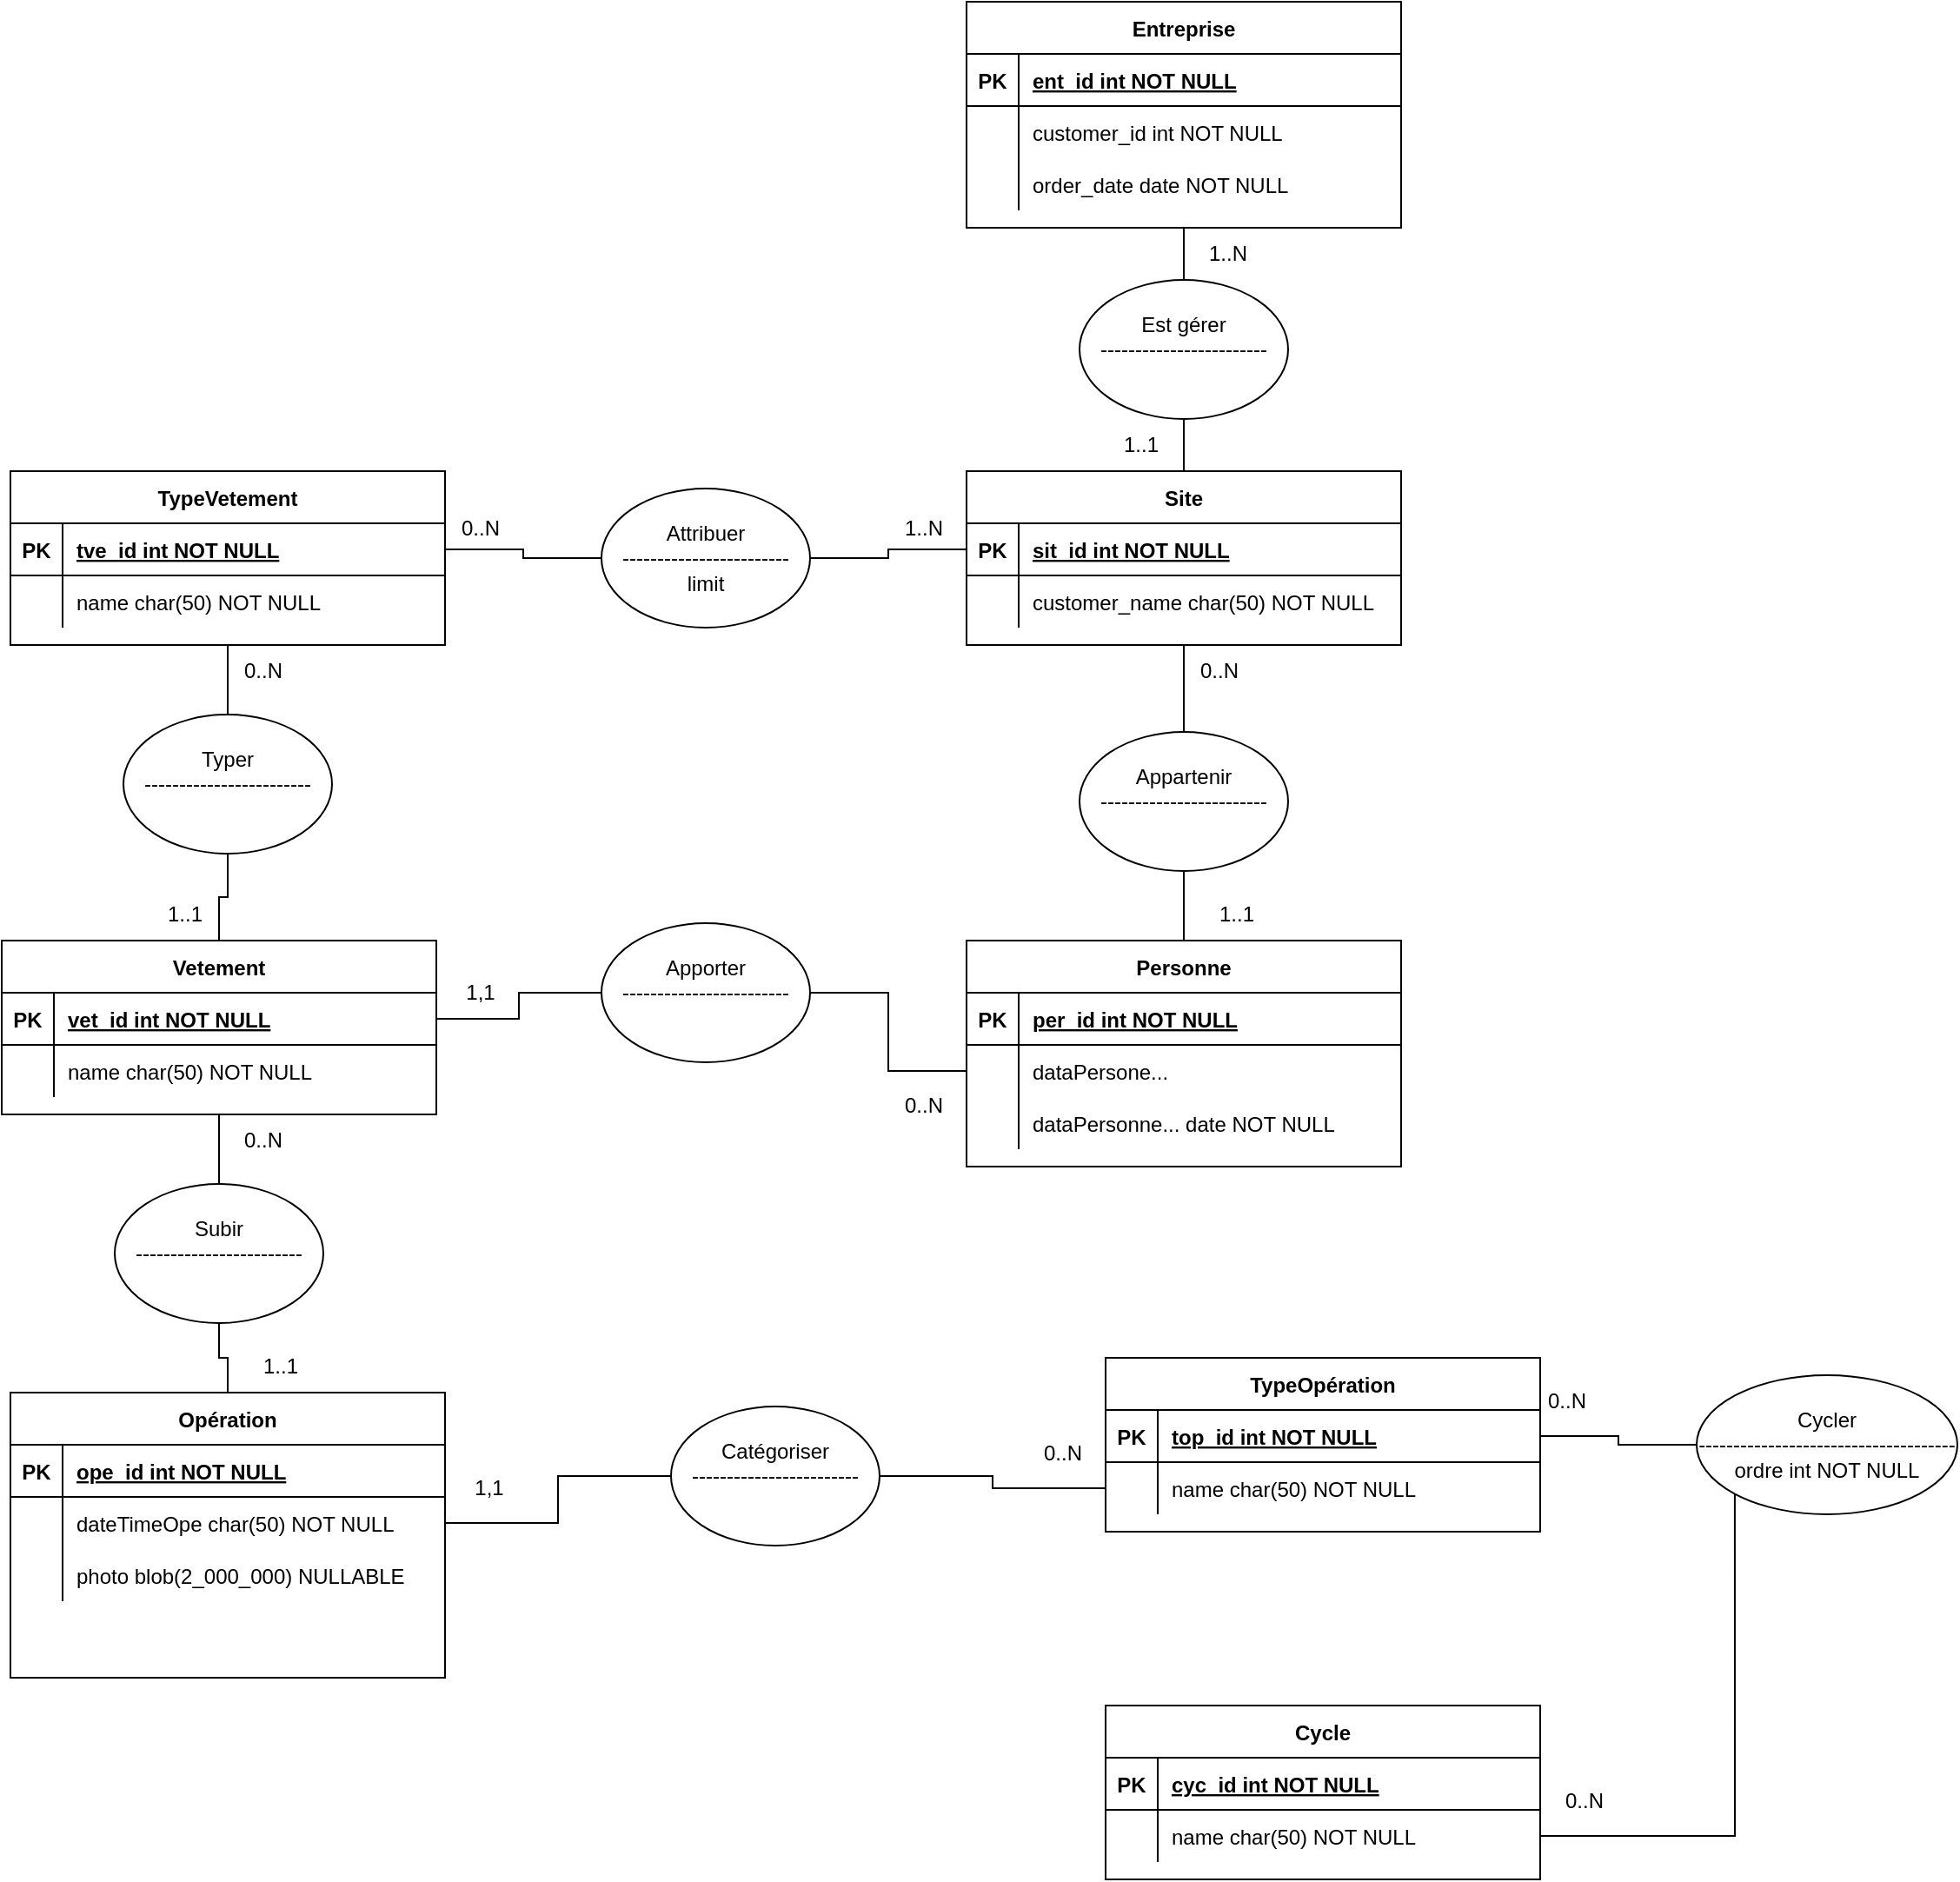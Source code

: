 <mxfile version="24.8.4" pages="2">
  <diagram id="R2lEEEUBdFMjLlhIrx00" name="Page-1">
    <mxGraphModel dx="2252" dy="1766" grid="1" gridSize="10" guides="1" tooltips="1" connect="1" arrows="1" fold="1" page="1" pageScale="1" pageWidth="850" pageHeight="1100" math="0" shadow="0" extFonts="Permanent Marker^https://fonts.googleapis.com/css?family=Permanent+Marker">
      <root>
        <mxCell id="0" />
        <mxCell id="1" parent="0" />
        <mxCell id="dA44WCvEWSWS-S_h6OzB-63" style="edgeStyle=orthogonalEdgeStyle;rounded=0;orthogonalLoop=1;jettySize=auto;html=1;exitX=0.5;exitY=0;exitDx=0;exitDy=0;entryX=0.5;entryY=1;entryDx=0;entryDy=0;endArrow=none;endFill=0;" edge="1" parent="1" source="dA44WCvEWSWS-S_h6OzB-33" target="dA44WCvEWSWS-S_h6OzB-62">
          <mxGeometry relative="1" as="geometry" />
        </mxCell>
        <mxCell id="dA44WCvEWSWS-S_h6OzB-33" value="Opération" style="shape=table;startSize=30;container=1;collapsible=1;childLayout=tableLayout;fixedRows=1;rowLines=0;fontStyle=1;align=center;resizeLast=1;" vertex="1" parent="1">
          <mxGeometry x="-40" y="680" width="250" height="164" as="geometry" />
        </mxCell>
        <mxCell id="dA44WCvEWSWS-S_h6OzB-34" value="" style="shape=partialRectangle;collapsible=0;dropTarget=0;pointerEvents=0;fillColor=none;points=[[0,0.5],[1,0.5]];portConstraint=eastwest;top=0;left=0;right=0;bottom=1;" vertex="1" parent="dA44WCvEWSWS-S_h6OzB-33">
          <mxGeometry y="30" width="250" height="30" as="geometry" />
        </mxCell>
        <mxCell id="dA44WCvEWSWS-S_h6OzB-35" value="PK" style="shape=partialRectangle;overflow=hidden;connectable=0;fillColor=none;top=0;left=0;bottom=0;right=0;fontStyle=1;" vertex="1" parent="dA44WCvEWSWS-S_h6OzB-34">
          <mxGeometry width="30" height="30" as="geometry">
            <mxRectangle width="30" height="30" as="alternateBounds" />
          </mxGeometry>
        </mxCell>
        <mxCell id="dA44WCvEWSWS-S_h6OzB-36" value="ope_id int NOT NULL " style="shape=partialRectangle;overflow=hidden;connectable=0;fillColor=none;top=0;left=0;bottom=0;right=0;align=left;spacingLeft=6;fontStyle=5;" vertex="1" parent="dA44WCvEWSWS-S_h6OzB-34">
          <mxGeometry x="30" width="220" height="30" as="geometry">
            <mxRectangle width="220" height="30" as="alternateBounds" />
          </mxGeometry>
        </mxCell>
        <mxCell id="dA44WCvEWSWS-S_h6OzB-37" value="" style="shape=partialRectangle;collapsible=0;dropTarget=0;pointerEvents=0;fillColor=none;points=[[0,0.5],[1,0.5]];portConstraint=eastwest;top=0;left=0;right=0;bottom=0;" vertex="1" parent="dA44WCvEWSWS-S_h6OzB-33">
          <mxGeometry y="60" width="250" height="30" as="geometry" />
        </mxCell>
        <mxCell id="dA44WCvEWSWS-S_h6OzB-38" value="" style="shape=partialRectangle;overflow=hidden;connectable=0;fillColor=none;top=0;left=0;bottom=0;right=0;" vertex="1" parent="dA44WCvEWSWS-S_h6OzB-37">
          <mxGeometry width="30" height="30" as="geometry">
            <mxRectangle width="30" height="30" as="alternateBounds" />
          </mxGeometry>
        </mxCell>
        <mxCell id="dA44WCvEWSWS-S_h6OzB-39" value="dateTimeOpe char(50) NOT NULL" style="shape=partialRectangle;overflow=hidden;connectable=0;fillColor=none;top=0;left=0;bottom=0;right=0;align=left;spacingLeft=6;" vertex="1" parent="dA44WCvEWSWS-S_h6OzB-37">
          <mxGeometry x="30" width="220" height="30" as="geometry">
            <mxRectangle width="220" height="30" as="alternateBounds" />
          </mxGeometry>
        </mxCell>
        <mxCell id="dA44WCvEWSWS-S_h6OzB-54" value="" style="shape=partialRectangle;collapsible=0;dropTarget=0;pointerEvents=0;fillColor=none;points=[[0,0.5],[1,0.5]];portConstraint=eastwest;top=0;left=0;right=0;bottom=0;" vertex="1" parent="dA44WCvEWSWS-S_h6OzB-33">
          <mxGeometry y="90" width="250" height="30" as="geometry" />
        </mxCell>
        <mxCell id="dA44WCvEWSWS-S_h6OzB-55" value="" style="shape=partialRectangle;overflow=hidden;connectable=0;fillColor=none;top=0;left=0;bottom=0;right=0;" vertex="1" parent="dA44WCvEWSWS-S_h6OzB-54">
          <mxGeometry width="30" height="30" as="geometry">
            <mxRectangle width="30" height="30" as="alternateBounds" />
          </mxGeometry>
        </mxCell>
        <mxCell id="dA44WCvEWSWS-S_h6OzB-56" value="photo blob(2_000_000) NULLABLE" style="shape=partialRectangle;overflow=hidden;connectable=0;fillColor=none;top=0;left=0;bottom=0;right=0;align=left;spacingLeft=6;" vertex="1" parent="dA44WCvEWSWS-S_h6OzB-54">
          <mxGeometry x="30" width="220" height="30" as="geometry">
            <mxRectangle width="220" height="30" as="alternateBounds" />
          </mxGeometry>
        </mxCell>
        <mxCell id="C-vyLk0tnHw3VtMMgP7b-2" value="Entreprise" style="shape=table;startSize=30;container=1;collapsible=1;childLayout=tableLayout;fixedRows=1;rowLines=0;fontStyle=1;align=center;resizeLast=1;" parent="1" vertex="1">
          <mxGeometry x="510" y="-120" width="250" height="130" as="geometry" />
        </mxCell>
        <mxCell id="C-vyLk0tnHw3VtMMgP7b-3" value="" style="shape=partialRectangle;collapsible=0;dropTarget=0;pointerEvents=0;fillColor=none;points=[[0,0.5],[1,0.5]];portConstraint=eastwest;top=0;left=0;right=0;bottom=1;" parent="C-vyLk0tnHw3VtMMgP7b-2" vertex="1">
          <mxGeometry y="30" width="250" height="30" as="geometry" />
        </mxCell>
        <mxCell id="C-vyLk0tnHw3VtMMgP7b-4" value="PK" style="shape=partialRectangle;overflow=hidden;connectable=0;fillColor=none;top=0;left=0;bottom=0;right=0;fontStyle=1;" parent="C-vyLk0tnHw3VtMMgP7b-3" vertex="1">
          <mxGeometry width="30" height="30" as="geometry">
            <mxRectangle width="30" height="30" as="alternateBounds" />
          </mxGeometry>
        </mxCell>
        <mxCell id="C-vyLk0tnHw3VtMMgP7b-5" value="ent_id int NOT NULL " style="shape=partialRectangle;overflow=hidden;connectable=0;fillColor=none;top=0;left=0;bottom=0;right=0;align=left;spacingLeft=6;fontStyle=5;" parent="C-vyLk0tnHw3VtMMgP7b-3" vertex="1">
          <mxGeometry x="30" width="220" height="30" as="geometry">
            <mxRectangle width="220" height="30" as="alternateBounds" />
          </mxGeometry>
        </mxCell>
        <mxCell id="C-vyLk0tnHw3VtMMgP7b-6" value="" style="shape=partialRectangle;collapsible=0;dropTarget=0;pointerEvents=0;fillColor=none;points=[[0,0.5],[1,0.5]];portConstraint=eastwest;top=0;left=0;right=0;bottom=0;" parent="C-vyLk0tnHw3VtMMgP7b-2" vertex="1">
          <mxGeometry y="60" width="250" height="30" as="geometry" />
        </mxCell>
        <mxCell id="C-vyLk0tnHw3VtMMgP7b-7" value="" style="shape=partialRectangle;overflow=hidden;connectable=0;fillColor=none;top=0;left=0;bottom=0;right=0;" parent="C-vyLk0tnHw3VtMMgP7b-6" vertex="1">
          <mxGeometry width="30" height="30" as="geometry">
            <mxRectangle width="30" height="30" as="alternateBounds" />
          </mxGeometry>
        </mxCell>
        <mxCell id="C-vyLk0tnHw3VtMMgP7b-8" value="customer_id int NOT NULL" style="shape=partialRectangle;overflow=hidden;connectable=0;fillColor=none;top=0;left=0;bottom=0;right=0;align=left;spacingLeft=6;" parent="C-vyLk0tnHw3VtMMgP7b-6" vertex="1">
          <mxGeometry x="30" width="220" height="30" as="geometry">
            <mxRectangle width="220" height="30" as="alternateBounds" />
          </mxGeometry>
        </mxCell>
        <mxCell id="C-vyLk0tnHw3VtMMgP7b-9" value="" style="shape=partialRectangle;collapsible=0;dropTarget=0;pointerEvents=0;fillColor=none;points=[[0,0.5],[1,0.5]];portConstraint=eastwest;top=0;left=0;right=0;bottom=0;" parent="C-vyLk0tnHw3VtMMgP7b-2" vertex="1">
          <mxGeometry y="90" width="250" height="30" as="geometry" />
        </mxCell>
        <mxCell id="C-vyLk0tnHw3VtMMgP7b-10" value="" style="shape=partialRectangle;overflow=hidden;connectable=0;fillColor=none;top=0;left=0;bottom=0;right=0;" parent="C-vyLk0tnHw3VtMMgP7b-9" vertex="1">
          <mxGeometry width="30" height="30" as="geometry">
            <mxRectangle width="30" height="30" as="alternateBounds" />
          </mxGeometry>
        </mxCell>
        <mxCell id="C-vyLk0tnHw3VtMMgP7b-11" value="order_date date NOT NULL" style="shape=partialRectangle;overflow=hidden;connectable=0;fillColor=none;top=0;left=0;bottom=0;right=0;align=left;spacingLeft=6;" parent="C-vyLk0tnHw3VtMMgP7b-9" vertex="1">
          <mxGeometry x="30" width="220" height="30" as="geometry">
            <mxRectangle width="220" height="30" as="alternateBounds" />
          </mxGeometry>
        </mxCell>
        <mxCell id="dA44WCvEWSWS-S_h6OzB-4" style="edgeStyle=orthogonalEdgeStyle;rounded=0;orthogonalLoop=1;jettySize=auto;html=1;exitX=0.5;exitY=0;exitDx=0;exitDy=0;entryX=0.5;entryY=1;entryDx=0;entryDy=0;endArrow=none;endFill=0;" edge="1" parent="1" source="C-vyLk0tnHw3VtMMgP7b-13" target="dA44WCvEWSWS-S_h6OzB-3">
          <mxGeometry relative="1" as="geometry" />
        </mxCell>
        <mxCell id="C-vyLk0tnHw3VtMMgP7b-13" value="Personne" style="shape=table;startSize=30;container=1;collapsible=1;childLayout=tableLayout;fixedRows=1;rowLines=0;fontStyle=1;align=center;resizeLast=1;" parent="1" vertex="1">
          <mxGeometry x="510" y="420" width="250" height="130" as="geometry" />
        </mxCell>
        <mxCell id="C-vyLk0tnHw3VtMMgP7b-14" value="" style="shape=partialRectangle;collapsible=0;dropTarget=0;pointerEvents=0;fillColor=none;points=[[0,0.5],[1,0.5]];portConstraint=eastwest;top=0;left=0;right=0;bottom=1;" parent="C-vyLk0tnHw3VtMMgP7b-13" vertex="1">
          <mxGeometry y="30" width="250" height="30" as="geometry" />
        </mxCell>
        <mxCell id="C-vyLk0tnHw3VtMMgP7b-15" value="PK" style="shape=partialRectangle;overflow=hidden;connectable=0;fillColor=none;top=0;left=0;bottom=0;right=0;fontStyle=1;" parent="C-vyLk0tnHw3VtMMgP7b-14" vertex="1">
          <mxGeometry width="30" height="30" as="geometry">
            <mxRectangle width="30" height="30" as="alternateBounds" />
          </mxGeometry>
        </mxCell>
        <mxCell id="C-vyLk0tnHw3VtMMgP7b-16" value="per_id int NOT NULL" style="shape=partialRectangle;overflow=hidden;connectable=0;fillColor=none;top=0;left=0;bottom=0;right=0;align=left;spacingLeft=6;fontStyle=5;" parent="C-vyLk0tnHw3VtMMgP7b-14" vertex="1">
          <mxGeometry x="30" width="220" height="30" as="geometry">
            <mxRectangle width="220" height="30" as="alternateBounds" />
          </mxGeometry>
        </mxCell>
        <mxCell id="C-vyLk0tnHw3VtMMgP7b-17" value="" style="shape=partialRectangle;collapsible=0;dropTarget=0;pointerEvents=0;fillColor=none;points=[[0,0.5],[1,0.5]];portConstraint=eastwest;top=0;left=0;right=0;bottom=0;" parent="C-vyLk0tnHw3VtMMgP7b-13" vertex="1">
          <mxGeometry y="60" width="250" height="30" as="geometry" />
        </mxCell>
        <mxCell id="C-vyLk0tnHw3VtMMgP7b-18" value="" style="shape=partialRectangle;overflow=hidden;connectable=0;fillColor=none;top=0;left=0;bottom=0;right=0;" parent="C-vyLk0tnHw3VtMMgP7b-17" vertex="1">
          <mxGeometry width="30" height="30" as="geometry">
            <mxRectangle width="30" height="30" as="alternateBounds" />
          </mxGeometry>
        </mxCell>
        <mxCell id="C-vyLk0tnHw3VtMMgP7b-19" value="dataPersone..." style="shape=partialRectangle;overflow=hidden;connectable=0;fillColor=none;top=0;left=0;bottom=0;right=0;align=left;spacingLeft=6;" parent="C-vyLk0tnHw3VtMMgP7b-17" vertex="1">
          <mxGeometry x="30" width="220" height="30" as="geometry">
            <mxRectangle width="220" height="30" as="alternateBounds" />
          </mxGeometry>
        </mxCell>
        <mxCell id="C-vyLk0tnHw3VtMMgP7b-20" value="" style="shape=partialRectangle;collapsible=0;dropTarget=0;pointerEvents=0;fillColor=none;points=[[0,0.5],[1,0.5]];portConstraint=eastwest;top=0;left=0;right=0;bottom=0;" parent="C-vyLk0tnHw3VtMMgP7b-13" vertex="1">
          <mxGeometry y="90" width="250" height="30" as="geometry" />
        </mxCell>
        <mxCell id="C-vyLk0tnHw3VtMMgP7b-21" value="" style="shape=partialRectangle;overflow=hidden;connectable=0;fillColor=none;top=0;left=0;bottom=0;right=0;" parent="C-vyLk0tnHw3VtMMgP7b-20" vertex="1">
          <mxGeometry width="30" height="30" as="geometry">
            <mxRectangle width="30" height="30" as="alternateBounds" />
          </mxGeometry>
        </mxCell>
        <mxCell id="C-vyLk0tnHw3VtMMgP7b-22" value="dataPersonne... date NOT NULL" style="shape=partialRectangle;overflow=hidden;connectable=0;fillColor=none;top=0;left=0;bottom=0;right=0;align=left;spacingLeft=6;" parent="C-vyLk0tnHw3VtMMgP7b-20" vertex="1">
          <mxGeometry x="30" width="220" height="30" as="geometry">
            <mxRectangle width="220" height="30" as="alternateBounds" />
          </mxGeometry>
        </mxCell>
        <mxCell id="dA44WCvEWSWS-S_h6OzB-21" style="edgeStyle=orthogonalEdgeStyle;rounded=0;orthogonalLoop=1;jettySize=auto;html=1;exitX=0.5;exitY=0;exitDx=0;exitDy=0;entryX=0.5;entryY=1;entryDx=0;entryDy=0;endArrow=none;endFill=0;" edge="1" parent="1" source="C-vyLk0tnHw3VtMMgP7b-23" target="dA44WCvEWSWS-S_h6OzB-20">
          <mxGeometry relative="1" as="geometry" />
        </mxCell>
        <mxCell id="C-vyLk0tnHw3VtMMgP7b-23" value="Site" style="shape=table;startSize=30;container=1;collapsible=1;childLayout=tableLayout;fixedRows=1;rowLines=0;fontStyle=1;align=center;resizeLast=1;" parent="1" vertex="1">
          <mxGeometry x="510" y="150" width="250" height="100" as="geometry" />
        </mxCell>
        <mxCell id="C-vyLk0tnHw3VtMMgP7b-24" value="" style="shape=partialRectangle;collapsible=0;dropTarget=0;pointerEvents=0;fillColor=none;points=[[0,0.5],[1,0.5]];portConstraint=eastwest;top=0;left=0;right=0;bottom=1;" parent="C-vyLk0tnHw3VtMMgP7b-23" vertex="1">
          <mxGeometry y="30" width="250" height="30" as="geometry" />
        </mxCell>
        <mxCell id="C-vyLk0tnHw3VtMMgP7b-25" value="PK" style="shape=partialRectangle;overflow=hidden;connectable=0;fillColor=none;top=0;left=0;bottom=0;right=0;fontStyle=1;" parent="C-vyLk0tnHw3VtMMgP7b-24" vertex="1">
          <mxGeometry width="30" height="30" as="geometry">
            <mxRectangle width="30" height="30" as="alternateBounds" />
          </mxGeometry>
        </mxCell>
        <mxCell id="C-vyLk0tnHw3VtMMgP7b-26" value="sit_id int NOT NULL " style="shape=partialRectangle;overflow=hidden;connectable=0;fillColor=none;top=0;left=0;bottom=0;right=0;align=left;spacingLeft=6;fontStyle=5;" parent="C-vyLk0tnHw3VtMMgP7b-24" vertex="1">
          <mxGeometry x="30" width="220" height="30" as="geometry">
            <mxRectangle width="220" height="30" as="alternateBounds" />
          </mxGeometry>
        </mxCell>
        <mxCell id="C-vyLk0tnHw3VtMMgP7b-27" value="" style="shape=partialRectangle;collapsible=0;dropTarget=0;pointerEvents=0;fillColor=none;points=[[0,0.5],[1,0.5]];portConstraint=eastwest;top=0;left=0;right=0;bottom=0;" parent="C-vyLk0tnHw3VtMMgP7b-23" vertex="1">
          <mxGeometry y="60" width="250" height="30" as="geometry" />
        </mxCell>
        <mxCell id="C-vyLk0tnHw3VtMMgP7b-28" value="" style="shape=partialRectangle;overflow=hidden;connectable=0;fillColor=none;top=0;left=0;bottom=0;right=0;" parent="C-vyLk0tnHw3VtMMgP7b-27" vertex="1">
          <mxGeometry width="30" height="30" as="geometry">
            <mxRectangle width="30" height="30" as="alternateBounds" />
          </mxGeometry>
        </mxCell>
        <mxCell id="C-vyLk0tnHw3VtMMgP7b-29" value="customer_name char(50) NOT NULL" style="shape=partialRectangle;overflow=hidden;connectable=0;fillColor=none;top=0;left=0;bottom=0;right=0;align=left;spacingLeft=6;" parent="C-vyLk0tnHw3VtMMgP7b-27" vertex="1">
          <mxGeometry x="30" width="220" height="30" as="geometry">
            <mxRectangle width="220" height="30" as="alternateBounds" />
          </mxGeometry>
        </mxCell>
        <mxCell id="dA44WCvEWSWS-S_h6OzB-19" style="edgeStyle=orthogonalEdgeStyle;rounded=0;orthogonalLoop=1;jettySize=auto;html=1;exitX=0.5;exitY=0;exitDx=0;exitDy=0;entryX=0.5;entryY=1;entryDx=0;entryDy=0;endArrow=none;endFill=0;" edge="1" parent="1" source="dA44WCvEWSWS-S_h6OzB-3" target="C-vyLk0tnHw3VtMMgP7b-23">
          <mxGeometry relative="1" as="geometry" />
        </mxCell>
        <mxCell id="dA44WCvEWSWS-S_h6OzB-3" value="Appartenir&lt;br&gt;------------------------&lt;div&gt;&lt;br&gt;&lt;/div&gt;" style="ellipse;whiteSpace=wrap;html=1;" vertex="1" parent="1">
          <mxGeometry x="575" y="300" width="120" height="80" as="geometry" />
        </mxCell>
        <mxCell id="dA44WCvEWSWS-S_h6OzB-15" style="edgeStyle=orthogonalEdgeStyle;rounded=0;orthogonalLoop=1;jettySize=auto;html=1;exitX=1;exitY=0.5;exitDx=0;exitDy=0;endArrow=none;endFill=0;" edge="1" parent="1" source="dA44WCvEWSWS-S_h6OzB-5" target="C-vyLk0tnHw3VtMMgP7b-24">
          <mxGeometry relative="1" as="geometry" />
        </mxCell>
        <mxCell id="dA44WCvEWSWS-S_h6OzB-5" value="Attribuer&lt;br&gt;------------------------&lt;div&gt;limit&lt;/div&gt;" style="ellipse;whiteSpace=wrap;html=1;" vertex="1" parent="1">
          <mxGeometry x="300" y="160" width="120" height="80" as="geometry" />
        </mxCell>
        <mxCell id="dA44WCvEWSWS-S_h6OzB-7" value="TypeVetement" style="shape=table;startSize=30;container=1;collapsible=1;childLayout=tableLayout;fixedRows=1;rowLines=0;fontStyle=1;align=center;resizeLast=1;" vertex="1" parent="1">
          <mxGeometry x="-40" y="150" width="250" height="100" as="geometry" />
        </mxCell>
        <mxCell id="dA44WCvEWSWS-S_h6OzB-8" value="" style="shape=partialRectangle;collapsible=0;dropTarget=0;pointerEvents=0;fillColor=none;points=[[0,0.5],[1,0.5]];portConstraint=eastwest;top=0;left=0;right=0;bottom=1;" vertex="1" parent="dA44WCvEWSWS-S_h6OzB-7">
          <mxGeometry y="30" width="250" height="30" as="geometry" />
        </mxCell>
        <mxCell id="dA44WCvEWSWS-S_h6OzB-9" value="PK" style="shape=partialRectangle;overflow=hidden;connectable=0;fillColor=none;top=0;left=0;bottom=0;right=0;fontStyle=1;" vertex="1" parent="dA44WCvEWSWS-S_h6OzB-8">
          <mxGeometry width="30" height="30" as="geometry">
            <mxRectangle width="30" height="30" as="alternateBounds" />
          </mxGeometry>
        </mxCell>
        <mxCell id="dA44WCvEWSWS-S_h6OzB-10" value="tve_id int NOT NULL " style="shape=partialRectangle;overflow=hidden;connectable=0;fillColor=none;top=0;left=0;bottom=0;right=0;align=left;spacingLeft=6;fontStyle=5;" vertex="1" parent="dA44WCvEWSWS-S_h6OzB-8">
          <mxGeometry x="30" width="220" height="30" as="geometry">
            <mxRectangle width="220" height="30" as="alternateBounds" />
          </mxGeometry>
        </mxCell>
        <mxCell id="dA44WCvEWSWS-S_h6OzB-11" value="" style="shape=partialRectangle;collapsible=0;dropTarget=0;pointerEvents=0;fillColor=none;points=[[0,0.5],[1,0.5]];portConstraint=eastwest;top=0;left=0;right=0;bottom=0;" vertex="1" parent="dA44WCvEWSWS-S_h6OzB-7">
          <mxGeometry y="60" width="250" height="30" as="geometry" />
        </mxCell>
        <mxCell id="dA44WCvEWSWS-S_h6OzB-12" value="" style="shape=partialRectangle;overflow=hidden;connectable=0;fillColor=none;top=0;left=0;bottom=0;right=0;" vertex="1" parent="dA44WCvEWSWS-S_h6OzB-11">
          <mxGeometry width="30" height="30" as="geometry">
            <mxRectangle width="30" height="30" as="alternateBounds" />
          </mxGeometry>
        </mxCell>
        <mxCell id="dA44WCvEWSWS-S_h6OzB-13" value="name char(50) NOT NULL" style="shape=partialRectangle;overflow=hidden;connectable=0;fillColor=none;top=0;left=0;bottom=0;right=0;align=left;spacingLeft=6;" vertex="1" parent="dA44WCvEWSWS-S_h6OzB-11">
          <mxGeometry x="30" width="220" height="30" as="geometry">
            <mxRectangle width="220" height="30" as="alternateBounds" />
          </mxGeometry>
        </mxCell>
        <mxCell id="dA44WCvEWSWS-S_h6OzB-14" style="edgeStyle=orthogonalEdgeStyle;rounded=0;orthogonalLoop=1;jettySize=auto;html=1;exitX=1;exitY=0.5;exitDx=0;exitDy=0;entryX=0;entryY=0.5;entryDx=0;entryDy=0;endArrow=none;endFill=0;" edge="1" parent="1" source="dA44WCvEWSWS-S_h6OzB-8" target="dA44WCvEWSWS-S_h6OzB-5">
          <mxGeometry relative="1" as="geometry" />
        </mxCell>
        <mxCell id="dA44WCvEWSWS-S_h6OzB-17" value="0..N" style="text;html=1;align=center;verticalAlign=middle;resizable=0;points=[];autosize=1;strokeColor=none;fillColor=none;" vertex="1" parent="1">
          <mxGeometry x="205" y="168" width="50" height="30" as="geometry" />
        </mxCell>
        <mxCell id="dA44WCvEWSWS-S_h6OzB-22" style="edgeStyle=orthogonalEdgeStyle;rounded=0;orthogonalLoop=1;jettySize=auto;html=1;exitX=0.5;exitY=0;exitDx=0;exitDy=0;entryX=0.5;entryY=1;entryDx=0;entryDy=0;endArrow=none;endFill=0;" edge="1" parent="1" source="dA44WCvEWSWS-S_h6OzB-20" target="C-vyLk0tnHw3VtMMgP7b-2">
          <mxGeometry relative="1" as="geometry" />
        </mxCell>
        <mxCell id="dA44WCvEWSWS-S_h6OzB-20" value="Est gérer&lt;br&gt;------------------------&lt;div&gt;&lt;br&gt;&lt;/div&gt;" style="ellipse;whiteSpace=wrap;html=1;" vertex="1" parent="1">
          <mxGeometry x="575" y="40" width="120" height="80" as="geometry" />
        </mxCell>
        <mxCell id="dA44WCvEWSWS-S_h6OzB-23" value="1..N" style="text;html=1;align=center;verticalAlign=middle;resizable=0;points=[];autosize=1;strokeColor=none;fillColor=none;" vertex="1" parent="1">
          <mxGeometry x="460" y="168" width="50" height="30" as="geometry" />
        </mxCell>
        <mxCell id="dA44WCvEWSWS-S_h6OzB-111" style="edgeStyle=orthogonalEdgeStyle;rounded=0;orthogonalLoop=1;jettySize=auto;html=1;exitX=0.5;exitY=0;exitDx=0;exitDy=0;entryX=0.5;entryY=1;entryDx=0;entryDy=0;endArrow=none;endFill=0;" edge="1" parent="1" source="dA44WCvEWSWS-S_h6OzB-24" target="dA44WCvEWSWS-S_h6OzB-32">
          <mxGeometry relative="1" as="geometry" />
        </mxCell>
        <mxCell id="dA44WCvEWSWS-S_h6OzB-24" value="Vetement" style="shape=table;startSize=30;container=1;collapsible=1;childLayout=tableLayout;fixedRows=1;rowLines=0;fontStyle=1;align=center;resizeLast=1;" vertex="1" parent="1">
          <mxGeometry x="-45" y="420" width="250" height="100" as="geometry" />
        </mxCell>
        <mxCell id="dA44WCvEWSWS-S_h6OzB-25" value="" style="shape=partialRectangle;collapsible=0;dropTarget=0;pointerEvents=0;fillColor=none;points=[[0,0.5],[1,0.5]];portConstraint=eastwest;top=0;left=0;right=0;bottom=1;" vertex="1" parent="dA44WCvEWSWS-S_h6OzB-24">
          <mxGeometry y="30" width="250" height="30" as="geometry" />
        </mxCell>
        <mxCell id="dA44WCvEWSWS-S_h6OzB-26" value="PK" style="shape=partialRectangle;overflow=hidden;connectable=0;fillColor=none;top=0;left=0;bottom=0;right=0;fontStyle=1;" vertex="1" parent="dA44WCvEWSWS-S_h6OzB-25">
          <mxGeometry width="30" height="30" as="geometry">
            <mxRectangle width="30" height="30" as="alternateBounds" />
          </mxGeometry>
        </mxCell>
        <mxCell id="dA44WCvEWSWS-S_h6OzB-27" value="vet_id int NOT NULL " style="shape=partialRectangle;overflow=hidden;connectable=0;fillColor=none;top=0;left=0;bottom=0;right=0;align=left;spacingLeft=6;fontStyle=5;" vertex="1" parent="dA44WCvEWSWS-S_h6OzB-25">
          <mxGeometry x="30" width="220" height="30" as="geometry">
            <mxRectangle width="220" height="30" as="alternateBounds" />
          </mxGeometry>
        </mxCell>
        <mxCell id="dA44WCvEWSWS-S_h6OzB-28" value="" style="shape=partialRectangle;collapsible=0;dropTarget=0;pointerEvents=0;fillColor=none;points=[[0,0.5],[1,0.5]];portConstraint=eastwest;top=0;left=0;right=0;bottom=0;" vertex="1" parent="dA44WCvEWSWS-S_h6OzB-24">
          <mxGeometry y="60" width="250" height="30" as="geometry" />
        </mxCell>
        <mxCell id="dA44WCvEWSWS-S_h6OzB-29" value="" style="shape=partialRectangle;overflow=hidden;connectable=0;fillColor=none;top=0;left=0;bottom=0;right=0;" vertex="1" parent="dA44WCvEWSWS-S_h6OzB-28">
          <mxGeometry width="30" height="30" as="geometry">
            <mxRectangle width="30" height="30" as="alternateBounds" />
          </mxGeometry>
        </mxCell>
        <mxCell id="dA44WCvEWSWS-S_h6OzB-30" value="name char(50) NOT NULL" style="shape=partialRectangle;overflow=hidden;connectable=0;fillColor=none;top=0;left=0;bottom=0;right=0;align=left;spacingLeft=6;" vertex="1" parent="dA44WCvEWSWS-S_h6OzB-28">
          <mxGeometry x="30" width="220" height="30" as="geometry">
            <mxRectangle width="220" height="30" as="alternateBounds" />
          </mxGeometry>
        </mxCell>
        <mxCell id="dA44WCvEWSWS-S_h6OzB-108" style="edgeStyle=orthogonalEdgeStyle;rounded=0;orthogonalLoop=1;jettySize=auto;html=1;exitX=0;exitY=0.5;exitDx=0;exitDy=0;entryX=1;entryY=0.5;entryDx=0;entryDy=0;endArrow=none;endFill=0;" edge="1" parent="1" source="dA44WCvEWSWS-S_h6OzB-31" target="dA44WCvEWSWS-S_h6OzB-25">
          <mxGeometry relative="1" as="geometry" />
        </mxCell>
        <mxCell id="dA44WCvEWSWS-S_h6OzB-109" style="edgeStyle=orthogonalEdgeStyle;rounded=0;orthogonalLoop=1;jettySize=auto;html=1;exitX=1;exitY=0.5;exitDx=0;exitDy=0;entryX=0;entryY=0.5;entryDx=0;entryDy=0;endArrow=none;endFill=0;" edge="1" parent="1" source="dA44WCvEWSWS-S_h6OzB-31" target="C-vyLk0tnHw3VtMMgP7b-17">
          <mxGeometry relative="1" as="geometry" />
        </mxCell>
        <mxCell id="dA44WCvEWSWS-S_h6OzB-31" value="Apporter&lt;br&gt;------------------------&lt;div&gt;&lt;br&gt;&lt;/div&gt;" style="ellipse;whiteSpace=wrap;html=1;" vertex="1" parent="1">
          <mxGeometry x="300" y="410" width="120" height="80" as="geometry" />
        </mxCell>
        <mxCell id="dA44WCvEWSWS-S_h6OzB-112" style="edgeStyle=orthogonalEdgeStyle;rounded=0;orthogonalLoop=1;jettySize=auto;html=1;exitX=0.5;exitY=0;exitDx=0;exitDy=0;entryX=0.5;entryY=1;entryDx=0;entryDy=0;endArrow=none;endFill=0;" edge="1" parent="1" source="dA44WCvEWSWS-S_h6OzB-32" target="dA44WCvEWSWS-S_h6OzB-7">
          <mxGeometry relative="1" as="geometry" />
        </mxCell>
        <mxCell id="dA44WCvEWSWS-S_h6OzB-32" value="Typer&lt;br&gt;------------------------&lt;div&gt;&lt;br&gt;&lt;/div&gt;" style="ellipse;whiteSpace=wrap;html=1;" vertex="1" parent="1">
          <mxGeometry x="25" y="290" width="120" height="80" as="geometry" />
        </mxCell>
        <mxCell id="dA44WCvEWSWS-S_h6OzB-40" value="TypeOpération" style="shape=table;startSize=30;container=1;collapsible=1;childLayout=tableLayout;fixedRows=1;rowLines=0;fontStyle=1;align=center;resizeLast=1;" vertex="1" parent="1">
          <mxGeometry x="590" y="660" width="250" height="100" as="geometry" />
        </mxCell>
        <mxCell id="dA44WCvEWSWS-S_h6OzB-41" value="" style="shape=partialRectangle;collapsible=0;dropTarget=0;pointerEvents=0;fillColor=none;points=[[0,0.5],[1,0.5]];portConstraint=eastwest;top=0;left=0;right=0;bottom=1;" vertex="1" parent="dA44WCvEWSWS-S_h6OzB-40">
          <mxGeometry y="30" width="250" height="30" as="geometry" />
        </mxCell>
        <mxCell id="dA44WCvEWSWS-S_h6OzB-42" value="PK" style="shape=partialRectangle;overflow=hidden;connectable=0;fillColor=none;top=0;left=0;bottom=0;right=0;fontStyle=1;" vertex="1" parent="dA44WCvEWSWS-S_h6OzB-41">
          <mxGeometry width="30" height="30" as="geometry">
            <mxRectangle width="30" height="30" as="alternateBounds" />
          </mxGeometry>
        </mxCell>
        <mxCell id="dA44WCvEWSWS-S_h6OzB-43" value="top_id int NOT NULL " style="shape=partialRectangle;overflow=hidden;connectable=0;fillColor=none;top=0;left=0;bottom=0;right=0;align=left;spacingLeft=6;fontStyle=5;" vertex="1" parent="dA44WCvEWSWS-S_h6OzB-41">
          <mxGeometry x="30" width="220" height="30" as="geometry">
            <mxRectangle width="220" height="30" as="alternateBounds" />
          </mxGeometry>
        </mxCell>
        <mxCell id="dA44WCvEWSWS-S_h6OzB-44" value="" style="shape=partialRectangle;collapsible=0;dropTarget=0;pointerEvents=0;fillColor=none;points=[[0,0.5],[1,0.5]];portConstraint=eastwest;top=0;left=0;right=0;bottom=0;" vertex="1" parent="dA44WCvEWSWS-S_h6OzB-40">
          <mxGeometry y="60" width="250" height="30" as="geometry" />
        </mxCell>
        <mxCell id="dA44WCvEWSWS-S_h6OzB-45" value="" style="shape=partialRectangle;overflow=hidden;connectable=0;fillColor=none;top=0;left=0;bottom=0;right=0;" vertex="1" parent="dA44WCvEWSWS-S_h6OzB-44">
          <mxGeometry width="30" height="30" as="geometry">
            <mxRectangle width="30" height="30" as="alternateBounds" />
          </mxGeometry>
        </mxCell>
        <mxCell id="dA44WCvEWSWS-S_h6OzB-46" value="name char(50) NOT NULL" style="shape=partialRectangle;overflow=hidden;connectable=0;fillColor=none;top=0;left=0;bottom=0;right=0;align=left;spacingLeft=6;" vertex="1" parent="dA44WCvEWSWS-S_h6OzB-44">
          <mxGeometry x="30" width="220" height="30" as="geometry">
            <mxRectangle width="220" height="30" as="alternateBounds" />
          </mxGeometry>
        </mxCell>
        <mxCell id="dA44WCvEWSWS-S_h6OzB-59" value="Catégoriser&lt;br&gt;------------------------&lt;div&gt;&lt;br&gt;&lt;/div&gt;" style="ellipse;whiteSpace=wrap;html=1;" vertex="1" parent="1">
          <mxGeometry x="340" y="688" width="120" height="80" as="geometry" />
        </mxCell>
        <mxCell id="dA44WCvEWSWS-S_h6OzB-60" style="edgeStyle=orthogonalEdgeStyle;rounded=0;orthogonalLoop=1;jettySize=auto;html=1;exitX=0;exitY=0.5;exitDx=0;exitDy=0;entryX=1;entryY=0.5;entryDx=0;entryDy=0;endArrow=none;endFill=0;" edge="1" parent="1" source="dA44WCvEWSWS-S_h6OzB-44" target="dA44WCvEWSWS-S_h6OzB-59">
          <mxGeometry relative="1" as="geometry" />
        </mxCell>
        <mxCell id="dA44WCvEWSWS-S_h6OzB-61" style="edgeStyle=orthogonalEdgeStyle;rounded=0;orthogonalLoop=1;jettySize=auto;html=1;exitX=1;exitY=0.5;exitDx=0;exitDy=0;entryX=0;entryY=0.5;entryDx=0;entryDy=0;endArrow=none;endFill=0;" edge="1" parent="1" source="dA44WCvEWSWS-S_h6OzB-37" target="dA44WCvEWSWS-S_h6OzB-59">
          <mxGeometry relative="1" as="geometry" />
        </mxCell>
        <mxCell id="dA44WCvEWSWS-S_h6OzB-113" style="edgeStyle=orthogonalEdgeStyle;rounded=0;orthogonalLoop=1;jettySize=auto;html=1;exitX=0.5;exitY=0;exitDx=0;exitDy=0;entryX=0.5;entryY=1;entryDx=0;entryDy=0;endArrow=none;endFill=0;" edge="1" parent="1" source="dA44WCvEWSWS-S_h6OzB-62" target="dA44WCvEWSWS-S_h6OzB-24">
          <mxGeometry relative="1" as="geometry" />
        </mxCell>
        <mxCell id="dA44WCvEWSWS-S_h6OzB-62" value="Subir&lt;br&gt;------------------------&lt;div&gt;&lt;br&gt;&lt;/div&gt;" style="ellipse;whiteSpace=wrap;html=1;" vertex="1" parent="1">
          <mxGeometry x="20" y="560" width="120" height="80" as="geometry" />
        </mxCell>
        <mxCell id="dA44WCvEWSWS-S_h6OzB-104" style="edgeStyle=orthogonalEdgeStyle;rounded=0;orthogonalLoop=1;jettySize=auto;html=1;exitX=0;exitY=1;exitDx=0;exitDy=0;endArrow=none;endFill=0;" edge="1" parent="1" source="dA44WCvEWSWS-S_h6OzB-102" target="dA44WCvEWSWS-S_h6OzB-130">
          <mxGeometry relative="1" as="geometry" />
        </mxCell>
        <mxCell id="dA44WCvEWSWS-S_h6OzB-102" value="Cycler&lt;br&gt;-------------------------------------&lt;div&gt;ordre int NOT NULL&lt;/div&gt;" style="ellipse;whiteSpace=wrap;html=1;" vertex="1" parent="1">
          <mxGeometry x="930" y="670" width="150" height="80" as="geometry" />
        </mxCell>
        <mxCell id="dA44WCvEWSWS-S_h6OzB-103" style="edgeStyle=orthogonalEdgeStyle;rounded=0;orthogonalLoop=1;jettySize=auto;html=1;exitX=1;exitY=0.5;exitDx=0;exitDy=0;entryX=0;entryY=0.5;entryDx=0;entryDy=0;endArrow=none;endFill=0;" edge="1" parent="1" source="dA44WCvEWSWS-S_h6OzB-41" target="dA44WCvEWSWS-S_h6OzB-102">
          <mxGeometry relative="1" as="geometry" />
        </mxCell>
        <mxCell id="dA44WCvEWSWS-S_h6OzB-114" value="1..1" style="text;html=1;align=center;verticalAlign=middle;resizable=0;points=[];autosize=1;strokeColor=none;fillColor=none;" vertex="1" parent="1">
          <mxGeometry x="95" y="650" width="40" height="30" as="geometry" />
        </mxCell>
        <mxCell id="dA44WCvEWSWS-S_h6OzB-115" value="0..N" style="text;html=1;align=center;verticalAlign=middle;resizable=0;points=[];autosize=1;strokeColor=none;fillColor=none;" vertex="1" parent="1">
          <mxGeometry x="80" y="520" width="50" height="30" as="geometry" />
        </mxCell>
        <mxCell id="dA44WCvEWSWS-S_h6OzB-116" value="1,1" style="text;html=1;align=center;verticalAlign=middle;resizable=0;points=[];autosize=1;strokeColor=none;fillColor=none;" vertex="1" parent="1">
          <mxGeometry x="215" y="720" width="40" height="30" as="geometry" />
        </mxCell>
        <mxCell id="dA44WCvEWSWS-S_h6OzB-117" value="0..N" style="text;html=1;align=center;verticalAlign=middle;resizable=0;points=[];autosize=1;strokeColor=none;fillColor=none;" vertex="1" parent="1">
          <mxGeometry x="540" y="700" width="50" height="30" as="geometry" />
        </mxCell>
        <mxCell id="dA44WCvEWSWS-S_h6OzB-118" value="0..N" style="text;html=1;align=center;verticalAlign=middle;resizable=0;points=[];autosize=1;strokeColor=none;fillColor=none;" vertex="1" parent="1">
          <mxGeometry x="830" y="670" width="50" height="30" as="geometry" />
        </mxCell>
        <mxCell id="dA44WCvEWSWS-S_h6OzB-119" value="0..N" style="text;html=1;align=center;verticalAlign=middle;resizable=0;points=[];autosize=1;strokeColor=none;fillColor=none;" vertex="1" parent="1">
          <mxGeometry x="840" y="900" width="50" height="30" as="geometry" />
        </mxCell>
        <mxCell id="dA44WCvEWSWS-S_h6OzB-122" value="1,1" style="text;html=1;align=center;verticalAlign=middle;resizable=0;points=[];autosize=1;strokeColor=none;fillColor=none;" vertex="1" parent="1">
          <mxGeometry x="210" y="435" width="40" height="30" as="geometry" />
        </mxCell>
        <mxCell id="dA44WCvEWSWS-S_h6OzB-123" value="0..N" style="text;html=1;align=center;verticalAlign=middle;resizable=0;points=[];autosize=1;strokeColor=none;fillColor=none;" vertex="1" parent="1">
          <mxGeometry x="460" y="500" width="50" height="30" as="geometry" />
        </mxCell>
        <mxCell id="dA44WCvEWSWS-S_h6OzB-124" value="1..1" style="text;html=1;align=center;verticalAlign=middle;resizable=0;points=[];autosize=1;strokeColor=none;fillColor=none;" vertex="1" parent="1">
          <mxGeometry x="40" y="390" width="40" height="30" as="geometry" />
        </mxCell>
        <mxCell id="dA44WCvEWSWS-S_h6OzB-125" value="0..N" style="text;html=1;align=center;verticalAlign=middle;resizable=0;points=[];autosize=1;strokeColor=none;fillColor=none;" vertex="1" parent="1">
          <mxGeometry x="80" y="250" width="50" height="30" as="geometry" />
        </mxCell>
        <mxCell id="dA44WCvEWSWS-S_h6OzB-126" value="Cycle" style="shape=table;startSize=30;container=1;collapsible=1;childLayout=tableLayout;fixedRows=1;rowLines=0;fontStyle=1;align=center;resizeLast=1;" vertex="1" parent="1">
          <mxGeometry x="590" y="860" width="250" height="100" as="geometry" />
        </mxCell>
        <mxCell id="dA44WCvEWSWS-S_h6OzB-127" value="" style="shape=partialRectangle;collapsible=0;dropTarget=0;pointerEvents=0;fillColor=none;points=[[0,0.5],[1,0.5]];portConstraint=eastwest;top=0;left=0;right=0;bottom=1;" vertex="1" parent="dA44WCvEWSWS-S_h6OzB-126">
          <mxGeometry y="30" width="250" height="30" as="geometry" />
        </mxCell>
        <mxCell id="dA44WCvEWSWS-S_h6OzB-128" value="PK" style="shape=partialRectangle;overflow=hidden;connectable=0;fillColor=none;top=0;left=0;bottom=0;right=0;fontStyle=1;" vertex="1" parent="dA44WCvEWSWS-S_h6OzB-127">
          <mxGeometry width="30" height="30" as="geometry">
            <mxRectangle width="30" height="30" as="alternateBounds" />
          </mxGeometry>
        </mxCell>
        <mxCell id="dA44WCvEWSWS-S_h6OzB-129" value="cyc_id int NOT NULL " style="shape=partialRectangle;overflow=hidden;connectable=0;fillColor=none;top=0;left=0;bottom=0;right=0;align=left;spacingLeft=6;fontStyle=5;" vertex="1" parent="dA44WCvEWSWS-S_h6OzB-127">
          <mxGeometry x="30" width="220" height="30" as="geometry">
            <mxRectangle width="220" height="30" as="alternateBounds" />
          </mxGeometry>
        </mxCell>
        <mxCell id="dA44WCvEWSWS-S_h6OzB-130" value="" style="shape=partialRectangle;collapsible=0;dropTarget=0;pointerEvents=0;fillColor=none;points=[[0,0.5],[1,0.5]];portConstraint=eastwest;top=0;left=0;right=0;bottom=0;" vertex="1" parent="dA44WCvEWSWS-S_h6OzB-126">
          <mxGeometry y="60" width="250" height="30" as="geometry" />
        </mxCell>
        <mxCell id="dA44WCvEWSWS-S_h6OzB-131" value="" style="shape=partialRectangle;overflow=hidden;connectable=0;fillColor=none;top=0;left=0;bottom=0;right=0;" vertex="1" parent="dA44WCvEWSWS-S_h6OzB-130">
          <mxGeometry width="30" height="30" as="geometry">
            <mxRectangle width="30" height="30" as="alternateBounds" />
          </mxGeometry>
        </mxCell>
        <mxCell id="dA44WCvEWSWS-S_h6OzB-132" value="name char(50) NOT NULL" style="shape=partialRectangle;overflow=hidden;connectable=0;fillColor=none;top=0;left=0;bottom=0;right=0;align=left;spacingLeft=6;" vertex="1" parent="dA44WCvEWSWS-S_h6OzB-130">
          <mxGeometry x="30" width="220" height="30" as="geometry">
            <mxRectangle width="220" height="30" as="alternateBounds" />
          </mxGeometry>
        </mxCell>
        <mxCell id="dA44WCvEWSWS-S_h6OzB-134" value="0..N" style="text;html=1;align=center;verticalAlign=middle;resizable=0;points=[];autosize=1;strokeColor=none;fillColor=none;" vertex="1" parent="1">
          <mxGeometry x="630" y="250" width="50" height="30" as="geometry" />
        </mxCell>
        <mxCell id="dA44WCvEWSWS-S_h6OzB-135" value="1..1" style="text;html=1;align=center;verticalAlign=middle;resizable=0;points=[];autosize=1;strokeColor=none;fillColor=none;" vertex="1" parent="1">
          <mxGeometry x="645" y="390" width="40" height="30" as="geometry" />
        </mxCell>
        <mxCell id="dA44WCvEWSWS-S_h6OzB-136" value="1..N" style="text;html=1;align=center;verticalAlign=middle;resizable=0;points=[];autosize=1;strokeColor=none;fillColor=none;" vertex="1" parent="1">
          <mxGeometry x="635" y="10" width="50" height="30" as="geometry" />
        </mxCell>
        <mxCell id="dA44WCvEWSWS-S_h6OzB-137" value="1..1" style="text;html=1;align=center;verticalAlign=middle;resizable=0;points=[];autosize=1;strokeColor=none;fillColor=none;" vertex="1" parent="1">
          <mxGeometry x="590" y="120" width="40" height="30" as="geometry" />
        </mxCell>
      </root>
    </mxGraphModel>
  </diagram>
  <diagram id="KMa1IX-KJ3QF3RQCO5qN" name="Page-2">
    <mxGraphModel dx="2500" dy="1616" grid="0" gridSize="10" guides="1" tooltips="1" connect="1" arrows="1" fold="1" page="0" pageScale="1" pageWidth="827" pageHeight="1169" math="0" shadow="0">
      <root>
        <mxCell id="0" />
        <mxCell id="1" parent="0" />
        <mxCell id="BmhLoT8CUJjzfuOAr-Qo-1" style="edgeStyle=orthogonalEdgeStyle;rounded=0;orthogonalLoop=1;jettySize=auto;html=1;exitX=0.5;exitY=0;exitDx=0;exitDy=0;entryX=0.5;entryY=1;entryDx=0;entryDy=0;endArrow=none;endFill=0;" parent="1" source="BmhLoT8CUJjzfuOAr-Qo-2" target="BmhLoT8CUJjzfuOAr-Qo-81" edge="1">
          <mxGeometry relative="1" as="geometry" />
        </mxCell>
        <mxCell id="BmhLoT8CUJjzfuOAr-Qo-2" value="Cycle" style="shape=table;startSize=30;container=1;collapsible=1;childLayout=tableLayout;fixedRows=1;rowLines=0;fontStyle=1;align=center;resizeLast=1;" parent="1" vertex="1">
          <mxGeometry x="-40" y="680" width="250" height="90" as="geometry" />
        </mxCell>
        <mxCell id="BmhLoT8CUJjzfuOAr-Qo-3" value="" style="shape=partialRectangle;collapsible=0;dropTarget=0;pointerEvents=0;fillColor=none;points=[[0,0.5],[1,0.5]];portConstraint=eastwest;top=0;left=0;right=0;bottom=1;" parent="BmhLoT8CUJjzfuOAr-Qo-2" vertex="1">
          <mxGeometry y="30" width="250" height="30" as="geometry" />
        </mxCell>
        <mxCell id="BmhLoT8CUJjzfuOAr-Qo-4" value="PK" style="shape=partialRectangle;overflow=hidden;connectable=0;fillColor=none;top=0;left=0;bottom=0;right=0;fontStyle=1;" parent="BmhLoT8CUJjzfuOAr-Qo-3" vertex="1">
          <mxGeometry width="30" height="30" as="geometry">
            <mxRectangle width="30" height="30" as="alternateBounds" />
          </mxGeometry>
        </mxCell>
        <mxCell id="BmhLoT8CUJjzfuOAr-Qo-5" value="Cycle_id int NOT NULL " style="shape=partialRectangle;overflow=hidden;connectable=0;fillColor=none;top=0;left=0;bottom=0;right=0;align=left;spacingLeft=6;fontStyle=5;" parent="BmhLoT8CUJjzfuOAr-Qo-3" vertex="1">
          <mxGeometry x="30" width="220" height="30" as="geometry">
            <mxRectangle width="220" height="30" as="alternateBounds" />
          </mxGeometry>
        </mxCell>
        <mxCell id="BmhLoT8CUJjzfuOAr-Qo-6" value="" style="shape=partialRectangle;collapsible=0;dropTarget=0;pointerEvents=0;fillColor=none;points=[[0,0.5],[1,0.5]];portConstraint=eastwest;top=0;left=0;right=0;bottom=0;" parent="BmhLoT8CUJjzfuOAr-Qo-2" vertex="1">
          <mxGeometry y="60" width="250" height="30" as="geometry" />
        </mxCell>
        <mxCell id="BmhLoT8CUJjzfuOAr-Qo-7" value="" style="shape=partialRectangle;overflow=hidden;connectable=0;fillColor=none;top=0;left=0;bottom=0;right=0;" parent="BmhLoT8CUJjzfuOAr-Qo-6" vertex="1">
          <mxGeometry width="30" height="30" as="geometry">
            <mxRectangle width="30" height="30" as="alternateBounds" />
          </mxGeometry>
        </mxCell>
        <mxCell id="BmhLoT8CUJjzfuOAr-Qo-8" value="ident" style="shape=partialRectangle;overflow=hidden;connectable=0;fillColor=none;top=0;left=0;bottom=0;right=0;align=left;spacingLeft=6;" parent="BmhLoT8CUJjzfuOAr-Qo-6" vertex="1">
          <mxGeometry x="30" width="220" height="30" as="geometry">
            <mxRectangle width="220" height="30" as="alternateBounds" />
          </mxGeometry>
        </mxCell>
        <mxCell id="BmhLoT8CUJjzfuOAr-Qo-12" value="Entreprise" style="shape=table;startSize=30;container=1;collapsible=1;childLayout=tableLayout;fixedRows=1;rowLines=0;fontStyle=1;align=center;resizeLast=1;" parent="1" vertex="1">
          <mxGeometry x="510" y="-120" width="250" height="130" as="geometry" />
        </mxCell>
        <mxCell id="BmhLoT8CUJjzfuOAr-Qo-13" value="" style="shape=partialRectangle;collapsible=0;dropTarget=0;pointerEvents=0;fillColor=none;points=[[0,0.5],[1,0.5]];portConstraint=eastwest;top=0;left=0;right=0;bottom=1;" parent="BmhLoT8CUJjzfuOAr-Qo-12" vertex="1">
          <mxGeometry y="30" width="250" height="30" as="geometry" />
        </mxCell>
        <mxCell id="BmhLoT8CUJjzfuOAr-Qo-14" value="PK" style="shape=partialRectangle;overflow=hidden;connectable=0;fillColor=none;top=0;left=0;bottom=0;right=0;fontStyle=1;" parent="BmhLoT8CUJjzfuOAr-Qo-13" vertex="1">
          <mxGeometry width="30" height="30" as="geometry">
            <mxRectangle width="30" height="30" as="alternateBounds" />
          </mxGeometry>
        </mxCell>
        <mxCell id="BmhLoT8CUJjzfuOAr-Qo-15" value="ent_id int NOT NULL " style="shape=partialRectangle;overflow=hidden;connectable=0;fillColor=none;top=0;left=0;bottom=0;right=0;align=left;spacingLeft=6;fontStyle=5;" parent="BmhLoT8CUJjzfuOAr-Qo-13" vertex="1">
          <mxGeometry x="30" width="220" height="30" as="geometry">
            <mxRectangle width="220" height="30" as="alternateBounds" />
          </mxGeometry>
        </mxCell>
        <mxCell id="BmhLoT8CUJjzfuOAr-Qo-16" value="" style="shape=partialRectangle;collapsible=0;dropTarget=0;pointerEvents=0;fillColor=none;points=[[0,0.5],[1,0.5]];portConstraint=eastwest;top=0;left=0;right=0;bottom=0;" parent="BmhLoT8CUJjzfuOAr-Qo-12" vertex="1">
          <mxGeometry y="60" width="250" height="30" as="geometry" />
        </mxCell>
        <mxCell id="BmhLoT8CUJjzfuOAr-Qo-17" value="" style="shape=partialRectangle;overflow=hidden;connectable=0;fillColor=none;top=0;left=0;bottom=0;right=0;" parent="BmhLoT8CUJjzfuOAr-Qo-16" vertex="1">
          <mxGeometry width="30" height="30" as="geometry">
            <mxRectangle width="30" height="30" as="alternateBounds" />
          </mxGeometry>
        </mxCell>
        <mxCell id="BmhLoT8CUJjzfuOAr-Qo-18" value="customer_id int NOT NULL" style="shape=partialRectangle;overflow=hidden;connectable=0;fillColor=none;top=0;left=0;bottom=0;right=0;align=left;spacingLeft=6;" parent="BmhLoT8CUJjzfuOAr-Qo-16" vertex="1">
          <mxGeometry x="30" width="220" height="30" as="geometry">
            <mxRectangle width="220" height="30" as="alternateBounds" />
          </mxGeometry>
        </mxCell>
        <mxCell id="BmhLoT8CUJjzfuOAr-Qo-19" value="" style="shape=partialRectangle;collapsible=0;dropTarget=0;pointerEvents=0;fillColor=none;points=[[0,0.5],[1,0.5]];portConstraint=eastwest;top=0;left=0;right=0;bottom=0;" parent="BmhLoT8CUJjzfuOAr-Qo-12" vertex="1">
          <mxGeometry y="90" width="250" height="30" as="geometry" />
        </mxCell>
        <mxCell id="BmhLoT8CUJjzfuOAr-Qo-20" value="" style="shape=partialRectangle;overflow=hidden;connectable=0;fillColor=none;top=0;left=0;bottom=0;right=0;" parent="BmhLoT8CUJjzfuOAr-Qo-19" vertex="1">
          <mxGeometry width="30" height="30" as="geometry">
            <mxRectangle width="30" height="30" as="alternateBounds" />
          </mxGeometry>
        </mxCell>
        <mxCell id="BmhLoT8CUJjzfuOAr-Qo-21" value="order_date date NOT NULL" style="shape=partialRectangle;overflow=hidden;connectable=0;fillColor=none;top=0;left=0;bottom=0;right=0;align=left;spacingLeft=6;" parent="BmhLoT8CUJjzfuOAr-Qo-19" vertex="1">
          <mxGeometry x="30" width="220" height="30" as="geometry">
            <mxRectangle width="220" height="30" as="alternateBounds" />
          </mxGeometry>
        </mxCell>
        <mxCell id="BmhLoT8CUJjzfuOAr-Qo-22" style="edgeStyle=orthogonalEdgeStyle;rounded=0;orthogonalLoop=1;jettySize=auto;html=1;exitX=0.5;exitY=0;exitDx=0;exitDy=0;entryX=0.5;entryY=1;entryDx=0;entryDy=0;endArrow=none;endFill=0;" parent="1" source="BmhLoT8CUJjzfuOAr-Qo-23" target="BmhLoT8CUJjzfuOAr-Qo-42" edge="1">
          <mxGeometry relative="1" as="geometry" />
        </mxCell>
        <mxCell id="BmhLoT8CUJjzfuOAr-Qo-23" value="Personne" style="shape=table;startSize=30;container=1;collapsible=1;childLayout=tableLayout;fixedRows=1;rowLines=0;fontStyle=1;align=center;resizeLast=1;" parent="1" vertex="1">
          <mxGeometry x="510" y="420" width="250" height="130" as="geometry" />
        </mxCell>
        <mxCell id="BmhLoT8CUJjzfuOAr-Qo-24" value="" style="shape=partialRectangle;collapsible=0;dropTarget=0;pointerEvents=0;fillColor=none;points=[[0,0.5],[1,0.5]];portConstraint=eastwest;top=0;left=0;right=0;bottom=1;" parent="BmhLoT8CUJjzfuOAr-Qo-23" vertex="1">
          <mxGeometry y="30" width="250" height="30" as="geometry" />
        </mxCell>
        <mxCell id="BmhLoT8CUJjzfuOAr-Qo-25" value="PK" style="shape=partialRectangle;overflow=hidden;connectable=0;fillColor=none;top=0;left=0;bottom=0;right=0;fontStyle=1;" parent="BmhLoT8CUJjzfuOAr-Qo-24" vertex="1">
          <mxGeometry width="30" height="30" as="geometry">
            <mxRectangle width="30" height="30" as="alternateBounds" />
          </mxGeometry>
        </mxCell>
        <mxCell id="BmhLoT8CUJjzfuOAr-Qo-26" value="per_id int NOT NULL" style="shape=partialRectangle;overflow=hidden;connectable=0;fillColor=none;top=0;left=0;bottom=0;right=0;align=left;spacingLeft=6;fontStyle=5;" parent="BmhLoT8CUJjzfuOAr-Qo-24" vertex="1">
          <mxGeometry x="30" width="220" height="30" as="geometry">
            <mxRectangle width="220" height="30" as="alternateBounds" />
          </mxGeometry>
        </mxCell>
        <mxCell id="BmhLoT8CUJjzfuOAr-Qo-27" value="" style="shape=partialRectangle;collapsible=0;dropTarget=0;pointerEvents=0;fillColor=none;points=[[0,0.5],[1,0.5]];portConstraint=eastwest;top=0;left=0;right=0;bottom=0;" parent="BmhLoT8CUJjzfuOAr-Qo-23" vertex="1">
          <mxGeometry y="60" width="250" height="30" as="geometry" />
        </mxCell>
        <mxCell id="BmhLoT8CUJjzfuOAr-Qo-28" value="" style="shape=partialRectangle;overflow=hidden;connectable=0;fillColor=none;top=0;left=0;bottom=0;right=0;" parent="BmhLoT8CUJjzfuOAr-Qo-27" vertex="1">
          <mxGeometry width="30" height="30" as="geometry">
            <mxRectangle width="30" height="30" as="alternateBounds" />
          </mxGeometry>
        </mxCell>
        <mxCell id="BmhLoT8CUJjzfuOAr-Qo-29" value="dataPersone..." style="shape=partialRectangle;overflow=hidden;connectable=0;fillColor=none;top=0;left=0;bottom=0;right=0;align=left;spacingLeft=6;" parent="BmhLoT8CUJjzfuOAr-Qo-27" vertex="1">
          <mxGeometry x="30" width="220" height="30" as="geometry">
            <mxRectangle width="220" height="30" as="alternateBounds" />
          </mxGeometry>
        </mxCell>
        <mxCell id="BmhLoT8CUJjzfuOAr-Qo-30" value="" style="shape=partialRectangle;collapsible=0;dropTarget=0;pointerEvents=0;fillColor=none;points=[[0,0.5],[1,0.5]];portConstraint=eastwest;top=0;left=0;right=0;bottom=0;" parent="BmhLoT8CUJjzfuOAr-Qo-23" vertex="1">
          <mxGeometry y="90" width="250" height="30" as="geometry" />
        </mxCell>
        <mxCell id="BmhLoT8CUJjzfuOAr-Qo-31" value="" style="shape=partialRectangle;overflow=hidden;connectable=0;fillColor=none;top=0;left=0;bottom=0;right=0;" parent="BmhLoT8CUJjzfuOAr-Qo-30" vertex="1">
          <mxGeometry width="30" height="30" as="geometry">
            <mxRectangle width="30" height="30" as="alternateBounds" />
          </mxGeometry>
        </mxCell>
        <mxCell id="BmhLoT8CUJjzfuOAr-Qo-32" value="dataPersonne... date NOT NULL" style="shape=partialRectangle;overflow=hidden;connectable=0;fillColor=none;top=0;left=0;bottom=0;right=0;align=left;spacingLeft=6;" parent="BmhLoT8CUJjzfuOAr-Qo-30" vertex="1">
          <mxGeometry x="30" width="220" height="30" as="geometry">
            <mxRectangle width="220" height="30" as="alternateBounds" />
          </mxGeometry>
        </mxCell>
        <mxCell id="BmhLoT8CUJjzfuOAr-Qo-33" style="edgeStyle=orthogonalEdgeStyle;rounded=0;orthogonalLoop=1;jettySize=auto;html=1;exitX=0.5;exitY=0;exitDx=0;exitDy=0;entryX=0.5;entryY=1;entryDx=0;entryDy=0;endArrow=none;endFill=0;" parent="1" source="BmhLoT8CUJjzfuOAr-Qo-34" target="BmhLoT8CUJjzfuOAr-Qo-55" edge="1">
          <mxGeometry relative="1" as="geometry" />
        </mxCell>
        <mxCell id="BmhLoT8CUJjzfuOAr-Qo-34" value="Site" style="shape=table;startSize=30;container=1;collapsible=1;childLayout=tableLayout;fixedRows=1;rowLines=0;fontStyle=1;align=center;resizeLast=1;" parent="1" vertex="1">
          <mxGeometry x="510" y="150" width="250" height="100" as="geometry" />
        </mxCell>
        <mxCell id="BmhLoT8CUJjzfuOAr-Qo-35" value="" style="shape=partialRectangle;collapsible=0;dropTarget=0;pointerEvents=0;fillColor=none;points=[[0,0.5],[1,0.5]];portConstraint=eastwest;top=0;left=0;right=0;bottom=1;" parent="BmhLoT8CUJjzfuOAr-Qo-34" vertex="1">
          <mxGeometry y="30" width="250" height="30" as="geometry" />
        </mxCell>
        <mxCell id="BmhLoT8CUJjzfuOAr-Qo-36" value="PK" style="shape=partialRectangle;overflow=hidden;connectable=0;fillColor=none;top=0;left=0;bottom=0;right=0;fontStyle=1;" parent="BmhLoT8CUJjzfuOAr-Qo-35" vertex="1">
          <mxGeometry width="30" height="30" as="geometry">
            <mxRectangle width="30" height="30" as="alternateBounds" />
          </mxGeometry>
        </mxCell>
        <mxCell id="BmhLoT8CUJjzfuOAr-Qo-37" value="sit_id int NOT NULL " style="shape=partialRectangle;overflow=hidden;connectable=0;fillColor=none;top=0;left=0;bottom=0;right=0;align=left;spacingLeft=6;fontStyle=5;" parent="BmhLoT8CUJjzfuOAr-Qo-35" vertex="1">
          <mxGeometry x="30" width="220" height="30" as="geometry">
            <mxRectangle width="220" height="30" as="alternateBounds" />
          </mxGeometry>
        </mxCell>
        <mxCell id="BmhLoT8CUJjzfuOAr-Qo-38" value="" style="shape=partialRectangle;collapsible=0;dropTarget=0;pointerEvents=0;fillColor=none;points=[[0,0.5],[1,0.5]];portConstraint=eastwest;top=0;left=0;right=0;bottom=0;" parent="BmhLoT8CUJjzfuOAr-Qo-34" vertex="1">
          <mxGeometry y="60" width="250" height="30" as="geometry" />
        </mxCell>
        <mxCell id="BmhLoT8CUJjzfuOAr-Qo-39" value="" style="shape=partialRectangle;overflow=hidden;connectable=0;fillColor=none;top=0;left=0;bottom=0;right=0;" parent="BmhLoT8CUJjzfuOAr-Qo-38" vertex="1">
          <mxGeometry width="30" height="30" as="geometry">
            <mxRectangle width="30" height="30" as="alternateBounds" />
          </mxGeometry>
        </mxCell>
        <mxCell id="BmhLoT8CUJjzfuOAr-Qo-40" value="customer_name char(50) NOT NULL" style="shape=partialRectangle;overflow=hidden;connectable=0;fillColor=none;top=0;left=0;bottom=0;right=0;align=left;spacingLeft=6;" parent="BmhLoT8CUJjzfuOAr-Qo-38" vertex="1">
          <mxGeometry x="30" width="220" height="30" as="geometry">
            <mxRectangle width="220" height="30" as="alternateBounds" />
          </mxGeometry>
        </mxCell>
        <mxCell id="BmhLoT8CUJjzfuOAr-Qo-41" style="edgeStyle=orthogonalEdgeStyle;rounded=0;orthogonalLoop=1;jettySize=auto;html=1;exitX=0.5;exitY=0;exitDx=0;exitDy=0;entryX=0.5;entryY=1;entryDx=0;entryDy=0;endArrow=none;endFill=0;" parent="1" source="BmhLoT8CUJjzfuOAr-Qo-42" target="BmhLoT8CUJjzfuOAr-Qo-34" edge="1">
          <mxGeometry relative="1" as="geometry" />
        </mxCell>
        <mxCell id="BmhLoT8CUJjzfuOAr-Qo-42" value="Appartenir&lt;br&gt;------------------------&lt;div&gt;&lt;br&gt;&lt;/div&gt;" style="ellipse;whiteSpace=wrap;html=1;" parent="1" vertex="1">
          <mxGeometry x="575" y="300" width="120" height="80" as="geometry" />
        </mxCell>
        <mxCell id="BmhLoT8CUJjzfuOAr-Qo-43" style="edgeStyle=orthogonalEdgeStyle;rounded=0;orthogonalLoop=1;jettySize=auto;html=1;exitX=1;exitY=0.5;exitDx=0;exitDy=0;endArrow=none;endFill=0;" parent="1" source="BmhLoT8CUJjzfuOAr-Qo-44" target="BmhLoT8CUJjzfuOAr-Qo-35" edge="1">
          <mxGeometry relative="1" as="geometry" />
        </mxCell>
        <mxCell id="BmhLoT8CUJjzfuOAr-Qo-44" value="Attribuer&lt;br&gt;------------------------&lt;div&gt;limit&lt;/div&gt;" style="ellipse;whiteSpace=wrap;html=1;" parent="1" vertex="1">
          <mxGeometry x="300" y="160" width="120" height="80" as="geometry" />
        </mxCell>
        <mxCell id="BmhLoT8CUJjzfuOAr-Qo-45" value="TypeVetement" style="shape=table;startSize=30;container=1;collapsible=1;childLayout=tableLayout;fixedRows=1;rowLines=0;fontStyle=1;align=center;resizeLast=1;" parent="1" vertex="1">
          <mxGeometry x="-40" y="150" width="250" height="100" as="geometry" />
        </mxCell>
        <mxCell id="BmhLoT8CUJjzfuOAr-Qo-46" value="" style="shape=partialRectangle;collapsible=0;dropTarget=0;pointerEvents=0;fillColor=none;points=[[0,0.5],[1,0.5]];portConstraint=eastwest;top=0;left=0;right=0;bottom=1;" parent="BmhLoT8CUJjzfuOAr-Qo-45" vertex="1">
          <mxGeometry y="30" width="250" height="30" as="geometry" />
        </mxCell>
        <mxCell id="BmhLoT8CUJjzfuOAr-Qo-47" value="PK" style="shape=partialRectangle;overflow=hidden;connectable=0;fillColor=none;top=0;left=0;bottom=0;right=0;fontStyle=1;" parent="BmhLoT8CUJjzfuOAr-Qo-46" vertex="1">
          <mxGeometry width="30" height="30" as="geometry">
            <mxRectangle width="30" height="30" as="alternateBounds" />
          </mxGeometry>
        </mxCell>
        <mxCell id="BmhLoT8CUJjzfuOAr-Qo-48" value="tve_id int NOT NULL " style="shape=partialRectangle;overflow=hidden;connectable=0;fillColor=none;top=0;left=0;bottom=0;right=0;align=left;spacingLeft=6;fontStyle=5;" parent="BmhLoT8CUJjzfuOAr-Qo-46" vertex="1">
          <mxGeometry x="30" width="220" height="30" as="geometry">
            <mxRectangle width="220" height="30" as="alternateBounds" />
          </mxGeometry>
        </mxCell>
        <mxCell id="BmhLoT8CUJjzfuOAr-Qo-49" value="" style="shape=partialRectangle;collapsible=0;dropTarget=0;pointerEvents=0;fillColor=none;points=[[0,0.5],[1,0.5]];portConstraint=eastwest;top=0;left=0;right=0;bottom=0;" parent="BmhLoT8CUJjzfuOAr-Qo-45" vertex="1">
          <mxGeometry y="60" width="250" height="30" as="geometry" />
        </mxCell>
        <mxCell id="BmhLoT8CUJjzfuOAr-Qo-50" value="" style="shape=partialRectangle;overflow=hidden;connectable=0;fillColor=none;top=0;left=0;bottom=0;right=0;" parent="BmhLoT8CUJjzfuOAr-Qo-49" vertex="1">
          <mxGeometry width="30" height="30" as="geometry">
            <mxRectangle width="30" height="30" as="alternateBounds" />
          </mxGeometry>
        </mxCell>
        <mxCell id="BmhLoT8CUJjzfuOAr-Qo-51" value="name char(50) NOT NULL" style="shape=partialRectangle;overflow=hidden;connectable=0;fillColor=none;top=0;left=0;bottom=0;right=0;align=left;spacingLeft=6;" parent="BmhLoT8CUJjzfuOAr-Qo-49" vertex="1">
          <mxGeometry x="30" width="220" height="30" as="geometry">
            <mxRectangle width="220" height="30" as="alternateBounds" />
          </mxGeometry>
        </mxCell>
        <mxCell id="BmhLoT8CUJjzfuOAr-Qo-52" style="edgeStyle=orthogonalEdgeStyle;rounded=0;orthogonalLoop=1;jettySize=auto;html=1;exitX=1;exitY=0.5;exitDx=0;exitDy=0;entryX=0;entryY=0.5;entryDx=0;entryDy=0;endArrow=none;endFill=0;" parent="1" source="BmhLoT8CUJjzfuOAr-Qo-46" target="BmhLoT8CUJjzfuOAr-Qo-44" edge="1">
          <mxGeometry relative="1" as="geometry" />
        </mxCell>
        <mxCell id="BmhLoT8CUJjzfuOAr-Qo-53" value="0..N" style="text;html=1;align=center;verticalAlign=middle;resizable=0;points=[];autosize=1;strokeColor=none;fillColor=none;" parent="1" vertex="1">
          <mxGeometry x="205" y="168" width="50" height="30" as="geometry" />
        </mxCell>
        <mxCell id="BmhLoT8CUJjzfuOAr-Qo-54" style="edgeStyle=orthogonalEdgeStyle;rounded=0;orthogonalLoop=1;jettySize=auto;html=1;exitX=0.5;exitY=0;exitDx=0;exitDy=0;entryX=0.5;entryY=1;entryDx=0;entryDy=0;endArrow=none;endFill=0;" parent="1" source="BmhLoT8CUJjzfuOAr-Qo-55" target="BmhLoT8CUJjzfuOAr-Qo-12" edge="1">
          <mxGeometry relative="1" as="geometry" />
        </mxCell>
        <mxCell id="BmhLoT8CUJjzfuOAr-Qo-55" value="Est gérer&lt;br&gt;------------------------&lt;div&gt;&lt;br&gt;&lt;/div&gt;" style="ellipse;whiteSpace=wrap;html=1;" parent="1" vertex="1">
          <mxGeometry x="575" y="40" width="120" height="80" as="geometry" />
        </mxCell>
        <mxCell id="BmhLoT8CUJjzfuOAr-Qo-56" value="1..N" style="text;html=1;align=center;verticalAlign=middle;resizable=0;points=[];autosize=1;strokeColor=none;fillColor=none;" parent="1" vertex="1">
          <mxGeometry x="460" y="168" width="50" height="30" as="geometry" />
        </mxCell>
        <mxCell id="BmhLoT8CUJjzfuOAr-Qo-57" style="edgeStyle=orthogonalEdgeStyle;rounded=0;orthogonalLoop=1;jettySize=auto;html=1;exitX=0.5;exitY=0;exitDx=0;exitDy=0;entryX=0.5;entryY=1;entryDx=0;entryDy=0;endArrow=none;endFill=0;" parent="1" source="BmhLoT8CUJjzfuOAr-Qo-58" target="BmhLoT8CUJjzfuOAr-Qo-69" edge="1">
          <mxGeometry relative="1" as="geometry" />
        </mxCell>
        <mxCell id="BmhLoT8CUJjzfuOAr-Qo-58" value="Vetement" style="shape=table;startSize=30;container=1;collapsible=1;childLayout=tableLayout;fixedRows=1;rowLines=0;fontStyle=1;align=center;resizeLast=1;" parent="1" vertex="1">
          <mxGeometry x="-45" y="420" width="250" height="100" as="geometry" />
        </mxCell>
        <mxCell id="BmhLoT8CUJjzfuOAr-Qo-59" value="" style="shape=partialRectangle;collapsible=0;dropTarget=0;pointerEvents=0;fillColor=none;points=[[0,0.5],[1,0.5]];portConstraint=eastwest;top=0;left=0;right=0;bottom=1;" parent="BmhLoT8CUJjzfuOAr-Qo-58" vertex="1">
          <mxGeometry y="30" width="250" height="30" as="geometry" />
        </mxCell>
        <mxCell id="BmhLoT8CUJjzfuOAr-Qo-60" value="PK" style="shape=partialRectangle;overflow=hidden;connectable=0;fillColor=none;top=0;left=0;bottom=0;right=0;fontStyle=1;" parent="BmhLoT8CUJjzfuOAr-Qo-59" vertex="1">
          <mxGeometry width="30" height="30" as="geometry">
            <mxRectangle width="30" height="30" as="alternateBounds" />
          </mxGeometry>
        </mxCell>
        <mxCell id="BmhLoT8CUJjzfuOAr-Qo-61" value="vet_id int NOT NULL " style="shape=partialRectangle;overflow=hidden;connectable=0;fillColor=none;top=0;left=0;bottom=0;right=0;align=left;spacingLeft=6;fontStyle=5;" parent="BmhLoT8CUJjzfuOAr-Qo-59" vertex="1">
          <mxGeometry x="30" width="220" height="30" as="geometry">
            <mxRectangle width="220" height="30" as="alternateBounds" />
          </mxGeometry>
        </mxCell>
        <mxCell id="BmhLoT8CUJjzfuOAr-Qo-62" value="" style="shape=partialRectangle;collapsible=0;dropTarget=0;pointerEvents=0;fillColor=none;points=[[0,0.5],[1,0.5]];portConstraint=eastwest;top=0;left=0;right=0;bottom=0;" parent="BmhLoT8CUJjzfuOAr-Qo-58" vertex="1">
          <mxGeometry y="60" width="250" height="30" as="geometry" />
        </mxCell>
        <mxCell id="BmhLoT8CUJjzfuOAr-Qo-63" value="" style="shape=partialRectangle;overflow=hidden;connectable=0;fillColor=none;top=0;left=0;bottom=0;right=0;" parent="BmhLoT8CUJjzfuOAr-Qo-62" vertex="1">
          <mxGeometry width="30" height="30" as="geometry">
            <mxRectangle width="30" height="30" as="alternateBounds" />
          </mxGeometry>
        </mxCell>
        <mxCell id="BmhLoT8CUJjzfuOAr-Qo-64" value="name char(50) NOT NULL" style="shape=partialRectangle;overflow=hidden;connectable=0;fillColor=none;top=0;left=0;bottom=0;right=0;align=left;spacingLeft=6;" parent="BmhLoT8CUJjzfuOAr-Qo-62" vertex="1">
          <mxGeometry x="30" width="220" height="30" as="geometry">
            <mxRectangle width="220" height="30" as="alternateBounds" />
          </mxGeometry>
        </mxCell>
        <mxCell id="BmhLoT8CUJjzfuOAr-Qo-65" style="edgeStyle=orthogonalEdgeStyle;rounded=0;orthogonalLoop=1;jettySize=auto;html=1;exitX=0;exitY=0.5;exitDx=0;exitDy=0;entryX=1;entryY=0.5;entryDx=0;entryDy=0;endArrow=none;endFill=0;" parent="1" source="BmhLoT8CUJjzfuOAr-Qo-67" target="BmhLoT8CUJjzfuOAr-Qo-59" edge="1">
          <mxGeometry relative="1" as="geometry" />
        </mxCell>
        <mxCell id="BmhLoT8CUJjzfuOAr-Qo-66" style="edgeStyle=orthogonalEdgeStyle;rounded=0;orthogonalLoop=1;jettySize=auto;html=1;exitX=1;exitY=0.5;exitDx=0;exitDy=0;entryX=0;entryY=0.5;entryDx=0;entryDy=0;endArrow=none;endFill=0;" parent="1" source="BmhLoT8CUJjzfuOAr-Qo-67" target="BmhLoT8CUJjzfuOAr-Qo-27" edge="1">
          <mxGeometry relative="1" as="geometry" />
        </mxCell>
        <mxCell id="BmhLoT8CUJjzfuOAr-Qo-67" value="Apporter&lt;br&gt;------------------------&lt;div&gt;&lt;br&gt;&lt;/div&gt;" style="ellipse;whiteSpace=wrap;html=1;" parent="1" vertex="1">
          <mxGeometry x="300" y="410" width="120" height="80" as="geometry" />
        </mxCell>
        <mxCell id="BmhLoT8CUJjzfuOAr-Qo-68" style="edgeStyle=orthogonalEdgeStyle;rounded=0;orthogonalLoop=1;jettySize=auto;html=1;exitX=0.5;exitY=0;exitDx=0;exitDy=0;entryX=0.5;entryY=1;entryDx=0;entryDy=0;endArrow=none;endFill=0;" parent="1" source="BmhLoT8CUJjzfuOAr-Qo-69" target="BmhLoT8CUJjzfuOAr-Qo-45" edge="1">
          <mxGeometry relative="1" as="geometry" />
        </mxCell>
        <mxCell id="BmhLoT8CUJjzfuOAr-Qo-69" value="Typer&lt;br&gt;------------------------&lt;div&gt;&lt;br&gt;&lt;/div&gt;" style="ellipse;whiteSpace=wrap;html=1;" parent="1" vertex="1">
          <mxGeometry x="25" y="290" width="120" height="80" as="geometry" />
        </mxCell>
        <mxCell id="BmhLoT8CUJjzfuOAr-Qo-70" value="Operation" style="shape=table;startSize=30;container=1;collapsible=1;childLayout=tableLayout;fixedRows=1;rowLines=0;fontStyle=1;align=center;resizeLast=1;" parent="1" vertex="1">
          <mxGeometry x="590" y="628" width="250" height="130" as="geometry" />
        </mxCell>
        <mxCell id="BmhLoT8CUJjzfuOAr-Qo-71" value="" style="shape=partialRectangle;collapsible=0;dropTarget=0;pointerEvents=0;fillColor=none;points=[[0,0.5],[1,0.5]];portConstraint=eastwest;top=0;left=0;right=0;bottom=1;" parent="BmhLoT8CUJjzfuOAr-Qo-70" vertex="1">
          <mxGeometry y="30" width="250" height="30" as="geometry" />
        </mxCell>
        <mxCell id="BmhLoT8CUJjzfuOAr-Qo-72" value="PK" style="shape=partialRectangle;overflow=hidden;connectable=0;fillColor=none;top=0;left=0;bottom=0;right=0;fontStyle=1;" parent="BmhLoT8CUJjzfuOAr-Qo-71" vertex="1">
          <mxGeometry width="30" height="30" as="geometry">
            <mxRectangle width="30" height="30" as="alternateBounds" />
          </mxGeometry>
        </mxCell>
        <mxCell id="BmhLoT8CUJjzfuOAr-Qo-73" value="ope_id int NOT NULL " style="shape=partialRectangle;overflow=hidden;connectable=0;fillColor=none;top=0;left=0;bottom=0;right=0;align=left;spacingLeft=6;fontStyle=5;" parent="BmhLoT8CUJjzfuOAr-Qo-71" vertex="1">
          <mxGeometry x="30" width="220" height="30" as="geometry">
            <mxRectangle width="220" height="30" as="alternateBounds" />
          </mxGeometry>
        </mxCell>
        <mxCell id="BmhLoT8CUJjzfuOAr-Qo-74" value="" style="shape=partialRectangle;collapsible=0;dropTarget=0;pointerEvents=0;fillColor=none;points=[[0,0.5],[1,0.5]];portConstraint=eastwest;top=0;left=0;right=0;bottom=0;" parent="BmhLoT8CUJjzfuOAr-Qo-70" vertex="1">
          <mxGeometry y="60" width="250" height="30" as="geometry" />
        </mxCell>
        <mxCell id="BmhLoT8CUJjzfuOAr-Qo-75" value="" style="shape=partialRectangle;overflow=hidden;connectable=0;fillColor=none;top=0;left=0;bottom=0;right=0;" parent="BmhLoT8CUJjzfuOAr-Qo-74" vertex="1">
          <mxGeometry width="30" height="30" as="geometry">
            <mxRectangle width="30" height="30" as="alternateBounds" />
          </mxGeometry>
        </mxCell>
        <mxCell id="BmhLoT8CUJjzfuOAr-Qo-76" value="name char(50) NOT NULL" style="shape=partialRectangle;overflow=hidden;connectable=0;fillColor=none;top=0;left=0;bottom=0;right=0;align=left;spacingLeft=6;" parent="BmhLoT8CUJjzfuOAr-Qo-74" vertex="1">
          <mxGeometry x="30" width="220" height="30" as="geometry">
            <mxRectangle width="220" height="30" as="alternateBounds" />
          </mxGeometry>
        </mxCell>
        <mxCell id="BmhLoT8CUJjzfuOAr-Qo-163" value="" style="shape=partialRectangle;collapsible=0;dropTarget=0;pointerEvents=0;fillColor=none;points=[[0,0.5],[1,0.5]];portConstraint=eastwest;top=0;left=0;right=0;bottom=0;" parent="BmhLoT8CUJjzfuOAr-Qo-70" vertex="1">
          <mxGeometry y="90" width="250" height="30" as="geometry" />
        </mxCell>
        <mxCell id="BmhLoT8CUJjzfuOAr-Qo-164" value="" style="shape=partialRectangle;overflow=hidden;connectable=0;fillColor=none;top=0;left=0;bottom=0;right=0;" parent="BmhLoT8CUJjzfuOAr-Qo-163" vertex="1">
          <mxGeometry width="30" height="30" as="geometry">
            <mxRectangle width="30" height="30" as="alternateBounds" />
          </mxGeometry>
        </mxCell>
        <mxCell id="BmhLoT8CUJjzfuOAr-Qo-165" value="date char(50) NOT NULL" style="shape=partialRectangle;overflow=hidden;connectable=0;fillColor=none;top=0;left=0;bottom=0;right=0;align=left;spacingLeft=6;" parent="BmhLoT8CUJjzfuOAr-Qo-163" vertex="1">
          <mxGeometry x="30" width="220" height="30" as="geometry">
            <mxRectangle width="220" height="30" as="alternateBounds" />
          </mxGeometry>
        </mxCell>
        <mxCell id="BmhLoT8CUJjzfuOAr-Qo-77" value="Contenir&lt;br&gt;------------------------&lt;div&gt;&lt;br&gt;&lt;/div&gt;" style="ellipse;whiteSpace=wrap;html=1;" parent="1" vertex="1">
          <mxGeometry x="340" y="688" width="120" height="80" as="geometry" />
        </mxCell>
        <mxCell id="BmhLoT8CUJjzfuOAr-Qo-78" style="edgeStyle=orthogonalEdgeStyle;rounded=0;orthogonalLoop=1;jettySize=auto;html=1;exitX=0;exitY=0.5;exitDx=0;exitDy=0;entryX=1;entryY=0.5;entryDx=0;entryDy=0;endArrow=none;endFill=0;" parent="1" source="BmhLoT8CUJjzfuOAr-Qo-74" target="BmhLoT8CUJjzfuOAr-Qo-77" edge="1">
          <mxGeometry relative="1" as="geometry" />
        </mxCell>
        <mxCell id="BmhLoT8CUJjzfuOAr-Qo-79" style="edgeStyle=orthogonalEdgeStyle;rounded=0;orthogonalLoop=1;jettySize=auto;html=1;exitX=1;exitY=0.5;exitDx=0;exitDy=0;entryX=0;entryY=0.5;entryDx=0;entryDy=0;endArrow=none;endFill=0;" parent="1" source="BmhLoT8CUJjzfuOAr-Qo-6" target="BmhLoT8CUJjzfuOAr-Qo-77" edge="1">
          <mxGeometry relative="1" as="geometry" />
        </mxCell>
        <mxCell id="BmhLoT8CUJjzfuOAr-Qo-80" style="edgeStyle=orthogonalEdgeStyle;rounded=0;orthogonalLoop=1;jettySize=auto;html=1;exitX=0.5;exitY=0;exitDx=0;exitDy=0;entryX=0.5;entryY=1;entryDx=0;entryDy=0;endArrow=none;endFill=0;" parent="1" source="BmhLoT8CUJjzfuOAr-Qo-81" target="BmhLoT8CUJjzfuOAr-Qo-58" edge="1">
          <mxGeometry relative="1" as="geometry" />
        </mxCell>
        <mxCell id="BmhLoT8CUJjzfuOAr-Qo-81" value="Identifier&lt;br&gt;------------------------&lt;div&gt;&lt;br&gt;&lt;/div&gt;" style="ellipse;whiteSpace=wrap;html=1;" parent="1" vertex="1">
          <mxGeometry x="20" y="560" width="120" height="80" as="geometry" />
        </mxCell>
        <mxCell id="BmhLoT8CUJjzfuOAr-Qo-85" value="1..1" style="text;html=1;align=center;verticalAlign=middle;resizable=0;points=[];autosize=1;strokeColor=none;fillColor=none;" parent="1" vertex="1">
          <mxGeometry x="95" y="650" width="40" height="30" as="geometry" />
        </mxCell>
        <mxCell id="BmhLoT8CUJjzfuOAr-Qo-86" value="0..N" style="text;html=1;align=center;verticalAlign=middle;resizable=0;points=[];autosize=1;strokeColor=none;fillColor=none;" parent="1" vertex="1">
          <mxGeometry x="80" y="520" width="50" height="30" as="geometry" />
        </mxCell>
        <mxCell id="BmhLoT8CUJjzfuOAr-Qo-87" value="1,N" style="text;html=1;align=center;verticalAlign=middle;resizable=0;points=[];autosize=1;strokeColor=none;fillColor=none;" parent="1" vertex="1">
          <mxGeometry x="217" y="722" width="36" height="26" as="geometry" />
        </mxCell>
        <mxCell id="BmhLoT8CUJjzfuOAr-Qo-88" value="1..1" style="text;html=1;align=center;verticalAlign=middle;resizable=0;points=[];autosize=1;strokeColor=none;fillColor=none;" parent="1" vertex="1">
          <mxGeometry x="547" y="702" width="37" height="26" as="geometry" />
        </mxCell>
        <mxCell id="BmhLoT8CUJjzfuOAr-Qo-91" value="1,1" style="text;html=1;align=center;verticalAlign=middle;resizable=0;points=[];autosize=1;strokeColor=none;fillColor=none;" parent="1" vertex="1">
          <mxGeometry x="210" y="435" width="40" height="30" as="geometry" />
        </mxCell>
        <mxCell id="BmhLoT8CUJjzfuOAr-Qo-92" value="0..N" style="text;html=1;align=center;verticalAlign=middle;resizable=0;points=[];autosize=1;strokeColor=none;fillColor=none;" parent="1" vertex="1">
          <mxGeometry x="460" y="500" width="50" height="30" as="geometry" />
        </mxCell>
        <mxCell id="BmhLoT8CUJjzfuOAr-Qo-93" value="1..1" style="text;html=1;align=center;verticalAlign=middle;resizable=0;points=[];autosize=1;strokeColor=none;fillColor=none;" parent="1" vertex="1">
          <mxGeometry x="40" y="390" width="40" height="30" as="geometry" />
        </mxCell>
        <mxCell id="BmhLoT8CUJjzfuOAr-Qo-94" value="0..N" style="text;html=1;align=center;verticalAlign=middle;resizable=0;points=[];autosize=1;strokeColor=none;fillColor=none;" parent="1" vertex="1">
          <mxGeometry x="80" y="250" width="50" height="30" as="geometry" />
        </mxCell>
        <mxCell id="BmhLoT8CUJjzfuOAr-Qo-157" style="edgeStyle=none;curved=1;rounded=0;orthogonalLoop=1;jettySize=auto;html=1;entryX=0.5;entryY=1;entryDx=0;entryDy=0;fontSize=12;startSize=8;endSize=8;" parent="1" source="BmhLoT8CUJjzfuOAr-Qo-95" target="BmhLoT8CUJjzfuOAr-Qo-70" edge="1">
          <mxGeometry relative="1" as="geometry" />
        </mxCell>
        <mxCell id="BmhLoT8CUJjzfuOAr-Qo-95" value="Laverie" style="shape=table;startSize=30;container=1;collapsible=1;childLayout=tableLayout;fixedRows=1;rowLines=0;fontStyle=1;align=center;resizeLast=1;" parent="1" vertex="1">
          <mxGeometry x="708" y="1096" width="196.056" height="100" as="geometry" />
        </mxCell>
        <mxCell id="BmhLoT8CUJjzfuOAr-Qo-96" value="" style="shape=partialRectangle;collapsible=0;dropTarget=0;pointerEvents=0;fillColor=none;points=[[0,0.5],[1,0.5]];portConstraint=eastwest;top=0;left=0;right=0;bottom=1;" parent="BmhLoT8CUJjzfuOAr-Qo-95" vertex="1">
          <mxGeometry y="30" width="196.056" height="30" as="geometry" />
        </mxCell>
        <mxCell id="BmhLoT8CUJjzfuOAr-Qo-97" value="PK" style="shape=partialRectangle;overflow=hidden;connectable=0;fillColor=none;top=0;left=0;bottom=0;right=0;fontStyle=1;" parent="BmhLoT8CUJjzfuOAr-Qo-96" vertex="1">
          <mxGeometry width="30" height="30" as="geometry">
            <mxRectangle width="30" height="30" as="alternateBounds" />
          </mxGeometry>
        </mxCell>
        <mxCell id="BmhLoT8CUJjzfuOAr-Qo-98" value="lav_id int NOT NULL " style="shape=partialRectangle;overflow=hidden;connectable=0;fillColor=none;top=0;left=0;bottom=0;right=0;align=left;spacingLeft=6;fontStyle=5;" parent="BmhLoT8CUJjzfuOAr-Qo-96" vertex="1">
          <mxGeometry x="30" width="166.056" height="30" as="geometry">
            <mxRectangle width="166.056" height="30" as="alternateBounds" />
          </mxGeometry>
        </mxCell>
        <mxCell id="BmhLoT8CUJjzfuOAr-Qo-99" value="" style="shape=partialRectangle;collapsible=0;dropTarget=0;pointerEvents=0;fillColor=none;points=[[0,0.5],[1,0.5]];portConstraint=eastwest;top=0;left=0;right=0;bottom=0;" parent="BmhLoT8CUJjzfuOAr-Qo-95" vertex="1">
          <mxGeometry y="60" width="196.056" height="30" as="geometry" />
        </mxCell>
        <mxCell id="BmhLoT8CUJjzfuOAr-Qo-100" value="" style="shape=partialRectangle;overflow=hidden;connectable=0;fillColor=none;top=0;left=0;bottom=0;right=0;" parent="BmhLoT8CUJjzfuOAr-Qo-99" vertex="1">
          <mxGeometry width="30" height="30" as="geometry">
            <mxRectangle width="30" height="30" as="alternateBounds" />
          </mxGeometry>
        </mxCell>
        <mxCell id="BmhLoT8CUJjzfuOAr-Qo-101" value="name char(50) NOT NULL" style="shape=partialRectangle;overflow=hidden;connectable=0;fillColor=none;top=0;left=0;bottom=0;right=0;align=left;spacingLeft=6;" parent="BmhLoT8CUJjzfuOAr-Qo-99" vertex="1">
          <mxGeometry x="30" width="166.056" height="30" as="geometry">
            <mxRectangle width="166.056" height="30" as="alternateBounds" />
          </mxGeometry>
        </mxCell>
        <mxCell id="BmhLoT8CUJjzfuOAr-Qo-102" value="0..N" style="text;html=1;align=center;verticalAlign=middle;resizable=0;points=[];autosize=1;strokeColor=none;fillColor=none;" parent="1" vertex="1">
          <mxGeometry x="630" y="250" width="50" height="30" as="geometry" />
        </mxCell>
        <mxCell id="BmhLoT8CUJjzfuOAr-Qo-103" value="1..1" style="text;html=1;align=center;verticalAlign=middle;resizable=0;points=[];autosize=1;strokeColor=none;fillColor=none;" parent="1" vertex="1">
          <mxGeometry x="645" y="390" width="40" height="30" as="geometry" />
        </mxCell>
        <mxCell id="BmhLoT8CUJjzfuOAr-Qo-104" value="1..N" style="text;html=1;align=center;verticalAlign=middle;resizable=0;points=[];autosize=1;strokeColor=none;fillColor=none;" parent="1" vertex="1">
          <mxGeometry x="635" y="10" width="50" height="30" as="geometry" />
        </mxCell>
        <mxCell id="BmhLoT8CUJjzfuOAr-Qo-105" value="1..1" style="text;html=1;align=center;verticalAlign=middle;resizable=0;points=[];autosize=1;strokeColor=none;fillColor=none;" parent="1" vertex="1">
          <mxGeometry x="590" y="120" width="40" height="30" as="geometry" />
        </mxCell>
        <mxCell id="BmhLoT8CUJjzfuOAr-Qo-160" style="edgeStyle=none;curved=1;rounded=0;orthogonalLoop=1;jettySize=auto;html=1;fontSize=12;startSize=8;endSize=8;" parent="1" source="BmhLoT8CUJjzfuOAr-Qo-106" edge="1">
          <mxGeometry relative="1" as="geometry">
            <mxPoint x="715.222" y="764" as="targetPoint" />
          </mxGeometry>
        </mxCell>
        <mxCell id="BmhLoT8CUJjzfuOAr-Qo-106" value="Sechage" style="shape=table;startSize=30;container=1;collapsible=1;childLayout=tableLayout;fixedRows=1;rowLines=0;fontStyle=1;align=center;resizeLast=1;" parent="1" vertex="1">
          <mxGeometry x="371" y="1088" width="194.056" height="100" as="geometry" />
        </mxCell>
        <mxCell id="BmhLoT8CUJjzfuOAr-Qo-107" value="" style="shape=partialRectangle;collapsible=0;dropTarget=0;pointerEvents=0;fillColor=none;points=[[0,0.5],[1,0.5]];portConstraint=eastwest;top=0;left=0;right=0;bottom=1;" parent="BmhLoT8CUJjzfuOAr-Qo-106" vertex="1">
          <mxGeometry y="30" width="194.056" height="30" as="geometry" />
        </mxCell>
        <mxCell id="BmhLoT8CUJjzfuOAr-Qo-108" value="PK" style="shape=partialRectangle;overflow=hidden;connectable=0;fillColor=none;top=0;left=0;bottom=0;right=0;fontStyle=1;" parent="BmhLoT8CUJjzfuOAr-Qo-107" vertex="1">
          <mxGeometry width="30" height="30" as="geometry">
            <mxRectangle width="30" height="30" as="alternateBounds" />
          </mxGeometry>
        </mxCell>
        <mxCell id="BmhLoT8CUJjzfuOAr-Qo-109" value="Sech_id int NOT NULL " style="shape=partialRectangle;overflow=hidden;connectable=0;fillColor=none;top=0;left=0;bottom=0;right=0;align=left;spacingLeft=6;fontStyle=5;" parent="BmhLoT8CUJjzfuOAr-Qo-107" vertex="1">
          <mxGeometry x="30" width="164.056" height="30" as="geometry">
            <mxRectangle width="164.056" height="30" as="alternateBounds" />
          </mxGeometry>
        </mxCell>
        <mxCell id="BmhLoT8CUJjzfuOAr-Qo-110" value="" style="shape=partialRectangle;collapsible=0;dropTarget=0;pointerEvents=0;fillColor=none;points=[[0,0.5],[1,0.5]];portConstraint=eastwest;top=0;left=0;right=0;bottom=0;" parent="BmhLoT8CUJjzfuOAr-Qo-106" vertex="1">
          <mxGeometry y="60" width="194.056" height="30" as="geometry" />
        </mxCell>
        <mxCell id="BmhLoT8CUJjzfuOAr-Qo-111" value="" style="shape=partialRectangle;overflow=hidden;connectable=0;fillColor=none;top=0;left=0;bottom=0;right=0;" parent="BmhLoT8CUJjzfuOAr-Qo-110" vertex="1">
          <mxGeometry width="30" height="30" as="geometry">
            <mxRectangle width="30" height="30" as="alternateBounds" />
          </mxGeometry>
        </mxCell>
        <mxCell id="BmhLoT8CUJjzfuOAr-Qo-112" value="name char(50) NOT NULL" style="shape=partialRectangle;overflow=hidden;connectable=0;fillColor=none;top=0;left=0;bottom=0;right=0;align=left;spacingLeft=6;" parent="BmhLoT8CUJjzfuOAr-Qo-110" vertex="1">
          <mxGeometry x="30" width="164.056" height="30" as="geometry">
            <mxRectangle width="164.056" height="30" as="alternateBounds" />
          </mxGeometry>
        </mxCell>
        <mxCell id="BmhLoT8CUJjzfuOAr-Qo-161" style="edgeStyle=none;curved=1;rounded=0;orthogonalLoop=1;jettySize=auto;html=1;fontSize=12;startSize=8;endSize=8;" parent="1" source="BmhLoT8CUJjzfuOAr-Qo-113" edge="1">
          <mxGeometry relative="1" as="geometry">
            <mxPoint x="715.222" y="764" as="targetPoint" />
            <Array as="points">
              <mxPoint x="601" y="855" />
            </Array>
          </mxGeometry>
        </mxCell>
        <mxCell id="BmhLoT8CUJjzfuOAr-Qo-113" value="Controle" style="shape=table;startSize=30;container=1;collapsible=1;childLayout=tableLayout;fixedRows=1;rowLines=0;fontStyle=1;align=center;resizeLast=1;" parent="1" vertex="1">
          <mxGeometry x="399.72" y="925.25" width="197.722" height="125.5" as="geometry" />
        </mxCell>
        <mxCell id="BmhLoT8CUJjzfuOAr-Qo-114" value="" style="shape=partialRectangle;collapsible=0;dropTarget=0;pointerEvents=0;fillColor=none;points=[[0,0.5],[1,0.5]];portConstraint=eastwest;top=0;left=0;right=0;bottom=1;" parent="BmhLoT8CUJjzfuOAr-Qo-113" vertex="1">
          <mxGeometry y="30" width="197.722" height="30" as="geometry" />
        </mxCell>
        <mxCell id="BmhLoT8CUJjzfuOAr-Qo-115" value="PK" style="shape=partialRectangle;overflow=hidden;connectable=0;fillColor=none;top=0;left=0;bottom=0;right=0;fontStyle=1;" parent="BmhLoT8CUJjzfuOAr-Qo-114" vertex="1">
          <mxGeometry width="30" height="30" as="geometry">
            <mxRectangle width="30" height="30" as="alternateBounds" />
          </mxGeometry>
        </mxCell>
        <mxCell id="BmhLoT8CUJjzfuOAr-Qo-116" value="cont_id int NOT NULL " style="shape=partialRectangle;overflow=hidden;connectable=0;fillColor=none;top=0;left=0;bottom=0;right=0;align=left;spacingLeft=6;fontStyle=5;" parent="BmhLoT8CUJjzfuOAr-Qo-114" vertex="1">
          <mxGeometry x="30" width="167.722" height="30" as="geometry">
            <mxRectangle width="167.722" height="30" as="alternateBounds" />
          </mxGeometry>
        </mxCell>
        <mxCell id="BmhLoT8CUJjzfuOAr-Qo-117" value="" style="shape=partialRectangle;collapsible=0;dropTarget=0;pointerEvents=0;fillColor=none;points=[[0,0.5],[1,0.5]];portConstraint=eastwest;top=0;left=0;right=0;bottom=0;" parent="BmhLoT8CUJjzfuOAr-Qo-113" vertex="1">
          <mxGeometry y="60" width="197.722" height="28" as="geometry" />
        </mxCell>
        <mxCell id="BmhLoT8CUJjzfuOAr-Qo-118" value="" style="shape=partialRectangle;overflow=hidden;connectable=0;fillColor=none;top=0;left=0;bottom=0;right=0;" parent="BmhLoT8CUJjzfuOAr-Qo-117" vertex="1">
          <mxGeometry width="30" height="28" as="geometry">
            <mxRectangle width="30" height="28" as="alternateBounds" />
          </mxGeometry>
        </mxCell>
        <mxCell id="BmhLoT8CUJjzfuOAr-Qo-119" value="name char(50) NOT NULL" style="shape=partialRectangle;overflow=hidden;connectable=0;fillColor=none;top=0;left=0;bottom=0;right=0;align=left;spacingLeft=6;" parent="BmhLoT8CUJjzfuOAr-Qo-117" vertex="1">
          <mxGeometry x="30" width="167.722" height="28" as="geometry">
            <mxRectangle width="167.722" height="28" as="alternateBounds" />
          </mxGeometry>
        </mxCell>
        <mxCell id="BmhLoT8CUJjzfuOAr-Qo-184" value="" style="shape=partialRectangle;collapsible=0;dropTarget=0;pointerEvents=0;fillColor=none;points=[[0,0.5],[1,0.5]];portConstraint=eastwest;top=0;left=0;right=0;bottom=0;" parent="BmhLoT8CUJjzfuOAr-Qo-113" vertex="1">
          <mxGeometry y="88" width="197.722" height="28" as="geometry" />
        </mxCell>
        <mxCell id="BmhLoT8CUJjzfuOAr-Qo-185" value="" style="shape=partialRectangle;overflow=hidden;connectable=0;fillColor=none;top=0;left=0;bottom=0;right=0;" parent="BmhLoT8CUJjzfuOAr-Qo-184" vertex="1">
          <mxGeometry width="30" height="28" as="geometry">
            <mxRectangle width="30" height="28" as="alternateBounds" />
          </mxGeometry>
        </mxCell>
        <mxCell id="BmhLoT8CUJjzfuOAr-Qo-186" value="photo" style="shape=partialRectangle;overflow=hidden;connectable=0;fillColor=none;top=0;left=0;bottom=0;right=0;align=left;spacingLeft=6;" parent="BmhLoT8CUJjzfuOAr-Qo-184" vertex="1">
          <mxGeometry x="30" width="167.722" height="28" as="geometry">
            <mxRectangle width="167.722" height="28" as="alternateBounds" />
          </mxGeometry>
        </mxCell>
        <mxCell id="BmhLoT8CUJjzfuOAr-Qo-158" style="edgeStyle=none;curved=1;rounded=0;orthogonalLoop=1;jettySize=auto;html=1;fontSize=12;startSize=8;endSize=8;" parent="1" source="BmhLoT8CUJjzfuOAr-Qo-120" edge="1">
          <mxGeometry relative="1" as="geometry">
            <mxPoint x="717.444" y="762.889" as="targetPoint" />
          </mxGeometry>
        </mxCell>
        <mxCell id="BmhLoT8CUJjzfuOAr-Qo-120" value="Identification" style="shape=table;startSize=30;container=1;collapsible=1;childLayout=tableLayout;fixedRows=1;rowLines=0;fontStyle=1;align=center;resizeLast=1;" parent="1" vertex="1">
          <mxGeometry x="662" y="824" width="197.722" height="100" as="geometry" />
        </mxCell>
        <mxCell id="BmhLoT8CUJjzfuOAr-Qo-121" value="" style="shape=partialRectangle;collapsible=0;dropTarget=0;pointerEvents=0;fillColor=none;points=[[0,0.5],[1,0.5]];portConstraint=eastwest;top=0;left=0;right=0;bottom=1;" parent="BmhLoT8CUJjzfuOAr-Qo-120" vertex="1">
          <mxGeometry y="30" width="197.722" height="30" as="geometry" />
        </mxCell>
        <mxCell id="BmhLoT8CUJjzfuOAr-Qo-122" value="PK" style="shape=partialRectangle;overflow=hidden;connectable=0;fillColor=none;top=0;left=0;bottom=0;right=0;fontStyle=1;" parent="BmhLoT8CUJjzfuOAr-Qo-121" vertex="1">
          <mxGeometry width="30" height="30" as="geometry">
            <mxRectangle width="30" height="30" as="alternateBounds" />
          </mxGeometry>
        </mxCell>
        <mxCell id="BmhLoT8CUJjzfuOAr-Qo-123" value="Ide_id int NOT NULL " style="shape=partialRectangle;overflow=hidden;connectable=0;fillColor=none;top=0;left=0;bottom=0;right=0;align=left;spacingLeft=6;fontStyle=5;" parent="BmhLoT8CUJjzfuOAr-Qo-121" vertex="1">
          <mxGeometry x="30" width="167.722" height="30" as="geometry">
            <mxRectangle width="167.722" height="30" as="alternateBounds" />
          </mxGeometry>
        </mxCell>
        <mxCell id="BmhLoT8CUJjzfuOAr-Qo-124" value="" style="shape=partialRectangle;collapsible=0;dropTarget=0;pointerEvents=0;fillColor=none;points=[[0,0.5],[1,0.5]];portConstraint=eastwest;top=0;left=0;right=0;bottom=0;" parent="BmhLoT8CUJjzfuOAr-Qo-120" vertex="1">
          <mxGeometry y="60" width="197.722" height="30" as="geometry" />
        </mxCell>
        <mxCell id="BmhLoT8CUJjzfuOAr-Qo-125" value="" style="shape=partialRectangle;overflow=hidden;connectable=0;fillColor=none;top=0;left=0;bottom=0;right=0;" parent="BmhLoT8CUJjzfuOAr-Qo-124" vertex="1">
          <mxGeometry width="30" height="30" as="geometry">
            <mxRectangle width="30" height="30" as="alternateBounds" />
          </mxGeometry>
        </mxCell>
        <mxCell id="BmhLoT8CUJjzfuOAr-Qo-126" value="name char(50) NOT NULL" style="shape=partialRectangle;overflow=hidden;connectable=0;fillColor=none;top=0;left=0;bottom=0;right=0;align=left;spacingLeft=6;" parent="BmhLoT8CUJjzfuOAr-Qo-124" vertex="1">
          <mxGeometry x="30" width="167.722" height="30" as="geometry">
            <mxRectangle width="167.722" height="30" as="alternateBounds" />
          </mxGeometry>
        </mxCell>
        <mxCell id="BmhLoT8CUJjzfuOAr-Qo-162" style="edgeStyle=none;curved=1;rounded=0;orthogonalLoop=1;jettySize=auto;html=1;fontSize=12;startSize=8;endSize=8;" parent="1" source="BmhLoT8CUJjzfuOAr-Qo-127" edge="1">
          <mxGeometry relative="1" as="geometry">
            <mxPoint x="718.556" y="772.889" as="targetPoint" />
          </mxGeometry>
        </mxCell>
        <mxCell id="BmhLoT8CUJjzfuOAr-Qo-127" value="Emballage" style="shape=table;startSize=30;container=1;collapsible=1;childLayout=tableLayout;fixedRows=1;rowLines=0;fontStyle=1;align=center;resizeLast=1;" parent="1" vertex="1">
          <mxGeometry x="784" y="938" width="197.722" height="100" as="geometry" />
        </mxCell>
        <mxCell id="BmhLoT8CUJjzfuOAr-Qo-128" value="" style="shape=partialRectangle;collapsible=0;dropTarget=0;pointerEvents=0;fillColor=none;points=[[0,0.5],[1,0.5]];portConstraint=eastwest;top=0;left=0;right=0;bottom=1;" parent="BmhLoT8CUJjzfuOAr-Qo-127" vertex="1">
          <mxGeometry y="30" width="197.722" height="30" as="geometry" />
        </mxCell>
        <mxCell id="BmhLoT8CUJjzfuOAr-Qo-129" value="PK" style="shape=partialRectangle;overflow=hidden;connectable=0;fillColor=none;top=0;left=0;bottom=0;right=0;fontStyle=1;" parent="BmhLoT8CUJjzfuOAr-Qo-128" vertex="1">
          <mxGeometry width="30" height="30" as="geometry">
            <mxRectangle width="30" height="30" as="alternateBounds" />
          </mxGeometry>
        </mxCell>
        <mxCell id="BmhLoT8CUJjzfuOAr-Qo-130" value="emb_id int NOT NULL " style="shape=partialRectangle;overflow=hidden;connectable=0;fillColor=none;top=0;left=0;bottom=0;right=0;align=left;spacingLeft=6;fontStyle=5;" parent="BmhLoT8CUJjzfuOAr-Qo-128" vertex="1">
          <mxGeometry x="30" width="167.722" height="30" as="geometry">
            <mxRectangle width="167.722" height="30" as="alternateBounds" />
          </mxGeometry>
        </mxCell>
        <mxCell id="BmhLoT8CUJjzfuOAr-Qo-131" value="" style="shape=partialRectangle;collapsible=0;dropTarget=0;pointerEvents=0;fillColor=none;points=[[0,0.5],[1,0.5]];portConstraint=eastwest;top=0;left=0;right=0;bottom=0;" parent="BmhLoT8CUJjzfuOAr-Qo-127" vertex="1">
          <mxGeometry y="60" width="197.722" height="30" as="geometry" />
        </mxCell>
        <mxCell id="BmhLoT8CUJjzfuOAr-Qo-132" value="" style="shape=partialRectangle;overflow=hidden;connectable=0;fillColor=none;top=0;left=0;bottom=0;right=0;" parent="BmhLoT8CUJjzfuOAr-Qo-131" vertex="1">
          <mxGeometry width="30" height="30" as="geometry">
            <mxRectangle width="30" height="30" as="alternateBounds" />
          </mxGeometry>
        </mxCell>
        <mxCell id="BmhLoT8CUJjzfuOAr-Qo-133" value="name char(50) NOT NULL" style="shape=partialRectangle;overflow=hidden;connectable=0;fillColor=none;top=0;left=0;bottom=0;right=0;align=left;spacingLeft=6;" parent="BmhLoT8CUJjzfuOAr-Qo-131" vertex="1">
          <mxGeometry x="30" width="167.722" height="30" as="geometry">
            <mxRectangle width="167.722" height="30" as="alternateBounds" />
          </mxGeometry>
        </mxCell>
        <mxCell id="BmhLoT8CUJjzfuOAr-Qo-159" style="edgeStyle=none;curved=1;rounded=0;orthogonalLoop=1;jettySize=auto;html=1;fontSize=12;startSize=8;endSize=8;" parent="1" source="BmhLoT8CUJjzfuOAr-Qo-134" edge="1">
          <mxGeometry relative="1" as="geometry">
            <mxPoint x="716.333" y="762.889" as="targetPoint" />
          </mxGeometry>
        </mxCell>
        <mxCell id="BmhLoT8CUJjzfuOAr-Qo-134" value="Sortie" style="shape=table;startSize=30;container=1;collapsible=1;childLayout=tableLayout;fixedRows=1;rowLines=0;fontStyle=1;align=center;resizeLast=1;" parent="1" vertex="1">
          <mxGeometry x="895" y="824" width="197.722" height="100" as="geometry" />
        </mxCell>
        <mxCell id="BmhLoT8CUJjzfuOAr-Qo-135" value="" style="shape=partialRectangle;collapsible=0;dropTarget=0;pointerEvents=0;fillColor=none;points=[[0,0.5],[1,0.5]];portConstraint=eastwest;top=0;left=0;right=0;bottom=1;" parent="BmhLoT8CUJjzfuOAr-Qo-134" vertex="1">
          <mxGeometry y="30" width="197.722" height="30" as="geometry" />
        </mxCell>
        <mxCell id="BmhLoT8CUJjzfuOAr-Qo-136" value="PK" style="shape=partialRectangle;overflow=hidden;connectable=0;fillColor=none;top=0;left=0;bottom=0;right=0;fontStyle=1;" parent="BmhLoT8CUJjzfuOAr-Qo-135" vertex="1">
          <mxGeometry width="30" height="30" as="geometry">
            <mxRectangle width="30" height="30" as="alternateBounds" />
          </mxGeometry>
        </mxCell>
        <mxCell id="BmhLoT8CUJjzfuOAr-Qo-137" value="sortie_id int NOT NULL " style="shape=partialRectangle;overflow=hidden;connectable=0;fillColor=none;top=0;left=0;bottom=0;right=0;align=left;spacingLeft=6;fontStyle=5;" parent="BmhLoT8CUJjzfuOAr-Qo-135" vertex="1">
          <mxGeometry x="30" width="167.722" height="30" as="geometry">
            <mxRectangle width="167.722" height="30" as="alternateBounds" />
          </mxGeometry>
        </mxCell>
        <mxCell id="BmhLoT8CUJjzfuOAr-Qo-138" value="" style="shape=partialRectangle;collapsible=0;dropTarget=0;pointerEvents=0;fillColor=none;points=[[0,0.5],[1,0.5]];portConstraint=eastwest;top=0;left=0;right=0;bottom=0;" parent="BmhLoT8CUJjzfuOAr-Qo-134" vertex="1">
          <mxGeometry y="60" width="197.722" height="30" as="geometry" />
        </mxCell>
        <mxCell id="BmhLoT8CUJjzfuOAr-Qo-139" value="" style="shape=partialRectangle;overflow=hidden;connectable=0;fillColor=none;top=0;left=0;bottom=0;right=0;" parent="BmhLoT8CUJjzfuOAr-Qo-138" vertex="1">
          <mxGeometry width="30" height="30" as="geometry">
            <mxRectangle width="30" height="30" as="alternateBounds" />
          </mxGeometry>
        </mxCell>
        <mxCell id="BmhLoT8CUJjzfuOAr-Qo-140" value="name char(50) NOT NULL" style="shape=partialRectangle;overflow=hidden;connectable=0;fillColor=none;top=0;left=0;bottom=0;right=0;align=left;spacingLeft=6;" parent="BmhLoT8CUJjzfuOAr-Qo-138" vertex="1">
          <mxGeometry x="30" width="167.722" height="30" as="geometry">
            <mxRectangle width="167.722" height="30" as="alternateBounds" />
          </mxGeometry>
        </mxCell>
        <mxCell id="BmhLoT8CUJjzfuOAr-Qo-141" value="livraison" style="shape=table;startSize=30;container=1;collapsible=1;childLayout=tableLayout;fixedRows=1;rowLines=0;fontStyle=1;align=center;resizeLast=1;" parent="1" vertex="1">
          <mxGeometry x="1142" y="834" width="197.722" height="100" as="geometry" />
        </mxCell>
        <mxCell id="BmhLoT8CUJjzfuOAr-Qo-142" value="" style="shape=partialRectangle;collapsible=0;dropTarget=0;pointerEvents=0;fillColor=none;points=[[0,0.5],[1,0.5]];portConstraint=eastwest;top=0;left=0;right=0;bottom=1;" parent="BmhLoT8CUJjzfuOAr-Qo-141" vertex="1">
          <mxGeometry y="30" width="197.722" height="30" as="geometry" />
        </mxCell>
        <mxCell id="BmhLoT8CUJjzfuOAr-Qo-143" value="PK" style="shape=partialRectangle;overflow=hidden;connectable=0;fillColor=none;top=0;left=0;bottom=0;right=0;fontStyle=1;" parent="BmhLoT8CUJjzfuOAr-Qo-142" vertex="1">
          <mxGeometry width="30" height="30" as="geometry">
            <mxRectangle width="30" height="30" as="alternateBounds" />
          </mxGeometry>
        </mxCell>
        <mxCell id="BmhLoT8CUJjzfuOAr-Qo-144" value="fin_id int NOT NULL " style="shape=partialRectangle;overflow=hidden;connectable=0;fillColor=none;top=0;left=0;bottom=0;right=0;align=left;spacingLeft=6;fontStyle=5;" parent="BmhLoT8CUJjzfuOAr-Qo-142" vertex="1">
          <mxGeometry x="30" width="167.722" height="30" as="geometry">
            <mxRectangle width="167.722" height="30" as="alternateBounds" />
          </mxGeometry>
        </mxCell>
        <mxCell id="BmhLoT8CUJjzfuOAr-Qo-145" value="" style="shape=partialRectangle;collapsible=0;dropTarget=0;pointerEvents=0;fillColor=none;points=[[0,0.5],[1,0.5]];portConstraint=eastwest;top=0;left=0;right=0;bottom=0;" parent="BmhLoT8CUJjzfuOAr-Qo-141" vertex="1">
          <mxGeometry y="60" width="197.722" height="30" as="geometry" />
        </mxCell>
        <mxCell id="BmhLoT8CUJjzfuOAr-Qo-146" value="" style="shape=partialRectangle;overflow=hidden;connectable=0;fillColor=none;top=0;left=0;bottom=0;right=0;" parent="BmhLoT8CUJjzfuOAr-Qo-145" vertex="1">
          <mxGeometry width="30" height="30" as="geometry">
            <mxRectangle width="30" height="30" as="alternateBounds" />
          </mxGeometry>
        </mxCell>
        <mxCell id="BmhLoT8CUJjzfuOAr-Qo-147" value="name char(50) NOT NULL" style="shape=partialRectangle;overflow=hidden;connectable=0;fillColor=none;top=0;left=0;bottom=0;right=0;align=left;spacingLeft=6;" parent="BmhLoT8CUJjzfuOAr-Qo-145" vertex="1">
          <mxGeometry x="30" width="167.722" height="30" as="geometry">
            <mxRectangle width="167.722" height="30" as="alternateBounds" />
          </mxGeometry>
        </mxCell>
        <mxCell id="BmhLoT8CUJjzfuOAr-Qo-156" style="edgeStyle=none;curved=1;rounded=0;orthogonalLoop=1;jettySize=auto;html=1;fontSize=12;startSize=8;endSize=8;" parent="1" source="BmhLoT8CUJjzfuOAr-Qo-148" edge="1">
          <mxGeometry relative="1" as="geometry">
            <mxPoint x="1088.556" y="868.444" as="targetPoint" />
            <Array as="points">
              <mxPoint x="1117" y="913" />
            </Array>
          </mxGeometry>
        </mxCell>
        <mxCell id="BmhLoT8CUJjzfuOAr-Qo-148" value="destruction" style="shape=table;startSize=30;container=1;collapsible=1;childLayout=tableLayout;fixedRows=1;rowLines=0;fontStyle=1;align=center;resizeLast=1;" parent="1" vertex="1">
          <mxGeometry x="1013" y="945" width="197.722" height="100" as="geometry" />
        </mxCell>
        <mxCell id="BmhLoT8CUJjzfuOAr-Qo-149" value="" style="shape=partialRectangle;collapsible=0;dropTarget=0;pointerEvents=0;fillColor=none;points=[[0,0.5],[1,0.5]];portConstraint=eastwest;top=0;left=0;right=0;bottom=1;" parent="BmhLoT8CUJjzfuOAr-Qo-148" vertex="1">
          <mxGeometry y="30" width="197.722" height="30" as="geometry" />
        </mxCell>
        <mxCell id="BmhLoT8CUJjzfuOAr-Qo-150" value="PK" style="shape=partialRectangle;overflow=hidden;connectable=0;fillColor=none;top=0;left=0;bottom=0;right=0;fontStyle=1;" parent="BmhLoT8CUJjzfuOAr-Qo-149" vertex="1">
          <mxGeometry width="30" height="30" as="geometry">
            <mxRectangle width="30" height="30" as="alternateBounds" />
          </mxGeometry>
        </mxCell>
        <mxCell id="BmhLoT8CUJjzfuOAr-Qo-151" value="dest_id int NOT NULL " style="shape=partialRectangle;overflow=hidden;connectable=0;fillColor=none;top=0;left=0;bottom=0;right=0;align=left;spacingLeft=6;fontStyle=5;" parent="BmhLoT8CUJjzfuOAr-Qo-149" vertex="1">
          <mxGeometry x="30" width="167.722" height="30" as="geometry">
            <mxRectangle width="167.722" height="30" as="alternateBounds" />
          </mxGeometry>
        </mxCell>
        <mxCell id="BmhLoT8CUJjzfuOAr-Qo-152" value="" style="shape=partialRectangle;collapsible=0;dropTarget=0;pointerEvents=0;fillColor=none;points=[[0,0.5],[1,0.5]];portConstraint=eastwest;top=0;left=0;right=0;bottom=0;" parent="BmhLoT8CUJjzfuOAr-Qo-148" vertex="1">
          <mxGeometry y="60" width="197.722" height="30" as="geometry" />
        </mxCell>
        <mxCell id="BmhLoT8CUJjzfuOAr-Qo-153" value="" style="shape=partialRectangle;overflow=hidden;connectable=0;fillColor=none;top=0;left=0;bottom=0;right=0;" parent="BmhLoT8CUJjzfuOAr-Qo-152" vertex="1">
          <mxGeometry width="30" height="30" as="geometry">
            <mxRectangle width="30" height="30" as="alternateBounds" />
          </mxGeometry>
        </mxCell>
        <mxCell id="BmhLoT8CUJjzfuOAr-Qo-154" value="name char(50) NOT NULL" style="shape=partialRectangle;overflow=hidden;connectable=0;fillColor=none;top=0;left=0;bottom=0;right=0;align=left;spacingLeft=6;" parent="BmhLoT8CUJjzfuOAr-Qo-152" vertex="1">
          <mxGeometry x="30" width="167.722" height="30" as="geometry">
            <mxRectangle width="167.722" height="30" as="alternateBounds" />
          </mxGeometry>
        </mxCell>
        <mxCell id="BmhLoT8CUJjzfuOAr-Qo-155" style="edgeStyle=none;curved=1;rounded=0;orthogonalLoop=1;jettySize=auto;html=1;entryX=1;entryY=0.5;entryDx=0;entryDy=0;fontSize=12;startSize=8;endSize=8;" parent="1" source="BmhLoT8CUJjzfuOAr-Qo-142" target="BmhLoT8CUJjzfuOAr-Qo-135" edge="1">
          <mxGeometry relative="1" as="geometry" />
        </mxCell>
        <mxCell id="BmhLoT8CUJjzfuOAr-Qo-173" style="edgeStyle=none;curved=1;rounded=0;orthogonalLoop=1;jettySize=auto;html=1;entryX=0.5;entryY=1;entryDx=0;entryDy=0;fontSize=12;startSize=8;endSize=8;" parent="1" source="BmhLoT8CUJjzfuOAr-Qo-166" target="BmhLoT8CUJjzfuOAr-Qo-70" edge="1">
          <mxGeometry relative="1" as="geometry" />
        </mxCell>
        <mxCell id="BmhLoT8CUJjzfuOAr-Qo-166" value="Reparation" style="shape=table;startSize=30;container=1;collapsible=1;childLayout=tableLayout;fixedRows=1;rowLines=0;fontStyle=1;align=center;resizeLast=1;" parent="1" vertex="1">
          <mxGeometry x="191" y="791.08" width="197.722" height="134.167" as="geometry" />
        </mxCell>
        <mxCell id="BmhLoT8CUJjzfuOAr-Qo-167" value="" style="shape=partialRectangle;collapsible=0;dropTarget=0;pointerEvents=0;fillColor=none;points=[[0,0.5],[1,0.5]];portConstraint=eastwest;top=0;left=0;right=0;bottom=1;" parent="BmhLoT8CUJjzfuOAr-Qo-166" vertex="1">
          <mxGeometry y="30" width="197.722" height="34" as="geometry" />
        </mxCell>
        <mxCell id="BmhLoT8CUJjzfuOAr-Qo-168" value="PK" style="shape=partialRectangle;overflow=hidden;connectable=0;fillColor=none;top=0;left=0;bottom=0;right=0;fontStyle=1;" parent="BmhLoT8CUJjzfuOAr-Qo-167" vertex="1">
          <mxGeometry width="30" height="34" as="geometry">
            <mxRectangle width="30" height="34" as="alternateBounds" />
          </mxGeometry>
        </mxCell>
        <mxCell id="BmhLoT8CUJjzfuOAr-Qo-169" value="sortie_id int NOT NULL " style="shape=partialRectangle;overflow=hidden;connectable=0;fillColor=none;top=0;left=0;bottom=0;right=0;align=left;spacingLeft=6;fontStyle=5;" parent="BmhLoT8CUJjzfuOAr-Qo-167" vertex="1">
          <mxGeometry x="30" width="167.722" height="34" as="geometry">
            <mxRectangle width="167.722" height="34" as="alternateBounds" />
          </mxGeometry>
        </mxCell>
        <mxCell id="BmhLoT8CUJjzfuOAr-Qo-170" value="" style="shape=partialRectangle;collapsible=0;dropTarget=0;pointerEvents=0;fillColor=none;points=[[0,0.5],[1,0.5]];portConstraint=eastwest;top=0;left=0;right=0;bottom=0;" parent="BmhLoT8CUJjzfuOAr-Qo-166" vertex="1">
          <mxGeometry y="64" width="197.722" height="30" as="geometry" />
        </mxCell>
        <mxCell id="BmhLoT8CUJjzfuOAr-Qo-171" value="" style="shape=partialRectangle;overflow=hidden;connectable=0;fillColor=none;top=0;left=0;bottom=0;right=0;" parent="BmhLoT8CUJjzfuOAr-Qo-170" vertex="1">
          <mxGeometry width="30" height="30" as="geometry">
            <mxRectangle width="30" height="30" as="alternateBounds" />
          </mxGeometry>
        </mxCell>
        <mxCell id="BmhLoT8CUJjzfuOAr-Qo-172" value="name char(50) NOT NULL" style="shape=partialRectangle;overflow=hidden;connectable=0;fillColor=none;top=0;left=0;bottom=0;right=0;align=left;spacingLeft=6;" parent="BmhLoT8CUJjzfuOAr-Qo-170" vertex="1">
          <mxGeometry x="30" width="167.722" height="30" as="geometry">
            <mxRectangle width="167.722" height="30" as="alternateBounds" />
          </mxGeometry>
        </mxCell>
        <mxCell id="BmhLoT8CUJjzfuOAr-Qo-214" value="" style="shape=partialRectangle;collapsible=0;dropTarget=0;pointerEvents=0;fillColor=none;points=[[0,0.5],[1,0.5]];portConstraint=eastwest;top=0;left=0;right=0;bottom=0;" parent="BmhLoT8CUJjzfuOAr-Qo-166" vertex="1">
          <mxGeometry y="94" width="197.722" height="30" as="geometry" />
        </mxCell>
        <mxCell id="BmhLoT8CUJjzfuOAr-Qo-215" value="" style="shape=partialRectangle;overflow=hidden;connectable=0;fillColor=none;top=0;left=0;bottom=0;right=0;" parent="BmhLoT8CUJjzfuOAr-Qo-214" vertex="1">
          <mxGeometry width="30" height="30" as="geometry">
            <mxRectangle width="30" height="30" as="alternateBounds" />
          </mxGeometry>
        </mxCell>
        <mxCell id="BmhLoT8CUJjzfuOAr-Qo-216" value="photo" style="shape=partialRectangle;overflow=hidden;connectable=0;fillColor=none;top=0;left=0;bottom=0;right=0;align=left;spacingLeft=6;" parent="BmhLoT8CUJjzfuOAr-Qo-214" vertex="1">
          <mxGeometry x="30" width="167.722" height="30" as="geometry">
            <mxRectangle width="167.722" height="30" as="alternateBounds" />
          </mxGeometry>
        </mxCell>
        <mxCell id="BmhLoT8CUJjzfuOAr-Qo-174" value="Etre&lt;br&gt;------------------------&lt;div&gt;&lt;br&gt;&lt;/div&gt;" style="ellipse;whiteSpace=wrap;html=1;" parent="1" vertex="1">
          <mxGeometry x="25" y="899" width="120" height="80" as="geometry" />
        </mxCell>
        <mxCell id="BmhLoT8CUJjzfuOAr-Qo-175" style="edgeStyle=orthogonalEdgeStyle;rounded=0;orthogonalLoop=1;jettySize=auto;html=1;exitX=0.5;exitY=0;exitDx=0;exitDy=0;endArrow=none;endFill=0;" parent="1" source="BmhLoT8CUJjzfuOAr-Qo-174" edge="1">
          <mxGeometry relative="1" as="geometry">
            <mxPoint x="220" y="765" as="sourcePoint" />
            <mxPoint x="198" y="857" as="targetPoint" />
            <Array as="points">
              <mxPoint x="85" y="857" />
            </Array>
          </mxGeometry>
        </mxCell>
        <mxCell id="BmhLoT8CUJjzfuOAr-Qo-176" style="edgeStyle=orthogonalEdgeStyle;rounded=0;orthogonalLoop=1;jettySize=auto;html=1;exitX=1;exitY=0.5;exitDx=0;exitDy=0;endArrow=none;endFill=0;entryX=0;entryY=0.5;entryDx=0;entryDy=0;" parent="1" source="BmhLoT8CUJjzfuOAr-Qo-174" target="BmhLoT8CUJjzfuOAr-Qo-114" edge="1">
          <mxGeometry relative="1" as="geometry">
            <mxPoint x="95" y="909" as="sourcePoint" />
            <mxPoint x="208" y="867" as="targetPoint" />
            <Array as="points">
              <mxPoint x="145" y="979" />
            </Array>
          </mxGeometry>
        </mxCell>
        <mxCell id="BmhLoT8CUJjzfuOAr-Qo-187" value="0, 1" style="text;html=1;align=center;verticalAlign=middle;resizable=0;points=[];autosize=1;strokeColor=none;fillColor=none;" parent="1" vertex="1">
          <mxGeometry x="276.28" y="950" width="37" height="26" as="geometry" />
        </mxCell>
        <mxCell id="BmhLoT8CUJjzfuOAr-Qo-188" value="1, 1" style="text;html=1;align=center;verticalAlign=middle;resizable=0;points=[];autosize=1;strokeColor=none;fillColor=none;" parent="1" vertex="1">
          <mxGeometry x="159.0" y="831" width="37" height="26" as="geometry" />
        </mxCell>
        <mxCell id="BmhLoT8CUJjzfuOAr-Qo-189" value="Machine" style="shape=table;startSize=30;container=1;collapsible=1;childLayout=tableLayout;fixedRows=1;rowLines=0;fontStyle=1;align=center;resizeLast=1;" parent="1" vertex="1">
          <mxGeometry x="722" y="1339" width="194.06" height="120" as="geometry" />
        </mxCell>
        <mxCell id="BmhLoT8CUJjzfuOAr-Qo-190" value="" style="shape=partialRectangle;collapsible=0;dropTarget=0;pointerEvents=0;fillColor=none;points=[[0,0.5],[1,0.5]];portConstraint=eastwest;top=0;left=0;right=0;bottom=1;" parent="BmhLoT8CUJjzfuOAr-Qo-189" vertex="1">
          <mxGeometry y="30" width="194.06" height="30" as="geometry" />
        </mxCell>
        <mxCell id="BmhLoT8CUJjzfuOAr-Qo-191" value="PK" style="shape=partialRectangle;overflow=hidden;connectable=0;fillColor=none;top=0;left=0;bottom=0;right=0;fontStyle=1;" parent="BmhLoT8CUJjzfuOAr-Qo-190" vertex="1">
          <mxGeometry width="30" height="30" as="geometry">
            <mxRectangle width="30" height="30" as="alternateBounds" />
          </mxGeometry>
        </mxCell>
        <mxCell id="BmhLoT8CUJjzfuOAr-Qo-192" value="id int NOT NULL " style="shape=partialRectangle;overflow=hidden;connectable=0;fillColor=none;top=0;left=0;bottom=0;right=0;align=left;spacingLeft=6;fontStyle=5;" parent="BmhLoT8CUJjzfuOAr-Qo-190" vertex="1">
          <mxGeometry x="30" width="164.06" height="30" as="geometry">
            <mxRectangle width="164.06" height="30" as="alternateBounds" />
          </mxGeometry>
        </mxCell>
        <mxCell id="BmhLoT8CUJjzfuOAr-Qo-193" value="" style="shape=partialRectangle;collapsible=0;dropTarget=0;pointerEvents=0;fillColor=none;points=[[0,0.5],[1,0.5]];portConstraint=eastwest;top=0;left=0;right=0;bottom=0;" parent="BmhLoT8CUJjzfuOAr-Qo-189" vertex="1">
          <mxGeometry y="60" width="194.06" height="30" as="geometry" />
        </mxCell>
        <mxCell id="BmhLoT8CUJjzfuOAr-Qo-194" value="" style="shape=partialRectangle;overflow=hidden;connectable=0;fillColor=none;top=0;left=0;bottom=0;right=0;" parent="BmhLoT8CUJjzfuOAr-Qo-193" vertex="1">
          <mxGeometry width="30" height="30" as="geometry">
            <mxRectangle width="30" height="30" as="alternateBounds" />
          </mxGeometry>
        </mxCell>
        <mxCell id="BmhLoT8CUJjzfuOAr-Qo-195" value="Capacité" style="shape=partialRectangle;overflow=hidden;connectable=0;fillColor=none;top=0;left=0;bottom=0;right=0;align=left;spacingLeft=6;" parent="BmhLoT8CUJjzfuOAr-Qo-193" vertex="1">
          <mxGeometry x="30" width="164.06" height="30" as="geometry">
            <mxRectangle width="164.06" height="30" as="alternateBounds" />
          </mxGeometry>
        </mxCell>
        <mxCell id="BmhLoT8CUJjzfuOAr-Qo-197" value="" style="shape=partialRectangle;collapsible=0;dropTarget=0;pointerEvents=0;fillColor=none;points=[[0,0.5],[1,0.5]];portConstraint=eastwest;top=0;left=0;right=0;bottom=0;" parent="BmhLoT8CUJjzfuOAr-Qo-189" vertex="1">
          <mxGeometry y="90" width="194.06" height="30" as="geometry" />
        </mxCell>
        <mxCell id="BmhLoT8CUJjzfuOAr-Qo-198" value="" style="shape=partialRectangle;overflow=hidden;connectable=0;fillColor=none;top=0;left=0;bottom=0;right=0;" parent="BmhLoT8CUJjzfuOAr-Qo-197" vertex="1">
          <mxGeometry width="30" height="30" as="geometry">
            <mxRectangle width="30" height="30" as="alternateBounds" />
          </mxGeometry>
        </mxCell>
        <mxCell id="BmhLoT8CUJjzfuOAr-Qo-199" value="" style="shape=partialRectangle;overflow=hidden;connectable=0;fillColor=none;top=0;left=0;bottom=0;right=0;align=left;spacingLeft=6;" parent="BmhLoT8CUJjzfuOAr-Qo-197" vertex="1">
          <mxGeometry x="30" width="164.06" height="30" as="geometry">
            <mxRectangle width="164.06" height="30" as="alternateBounds" />
          </mxGeometry>
        </mxCell>
        <mxCell id="BmhLoT8CUJjzfuOAr-Qo-196" value="Apartient&lt;br&gt;------------------------&lt;div&gt;&lt;br&gt;&lt;/div&gt;" style="ellipse;whiteSpace=wrap;html=1;" parent="1" vertex="1">
          <mxGeometry x="401.97" y="1230" width="120" height="80" as="geometry" />
        </mxCell>
        <mxCell id="BmhLoT8CUJjzfuOAr-Qo-200" value="Piece" style="shape=table;startSize=30;container=1;collapsible=1;childLayout=tableLayout;fixedRows=1;rowLines=0;fontStyle=1;align=center;resizeLast=1;" parent="1" vertex="1">
          <mxGeometry x="380.94" y="1349" width="194.06" height="120" as="geometry" />
        </mxCell>
        <mxCell id="BmhLoT8CUJjzfuOAr-Qo-201" value="" style="shape=partialRectangle;collapsible=0;dropTarget=0;pointerEvents=0;fillColor=none;points=[[0,0.5],[1,0.5]];portConstraint=eastwest;top=0;left=0;right=0;bottom=1;" parent="BmhLoT8CUJjzfuOAr-Qo-200" vertex="1">
          <mxGeometry y="30" width="194.06" height="30" as="geometry" />
        </mxCell>
        <mxCell id="BmhLoT8CUJjzfuOAr-Qo-202" value="PK" style="shape=partialRectangle;overflow=hidden;connectable=0;fillColor=none;top=0;left=0;bottom=0;right=0;fontStyle=1;" parent="BmhLoT8CUJjzfuOAr-Qo-201" vertex="1">
          <mxGeometry width="30" height="30" as="geometry">
            <mxRectangle width="30" height="30" as="alternateBounds" />
          </mxGeometry>
        </mxCell>
        <mxCell id="BmhLoT8CUJjzfuOAr-Qo-203" value="id int NOT NULL " style="shape=partialRectangle;overflow=hidden;connectable=0;fillColor=none;top=0;left=0;bottom=0;right=0;align=left;spacingLeft=6;fontStyle=5;" parent="BmhLoT8CUJjzfuOAr-Qo-201" vertex="1">
          <mxGeometry x="30" width="164.06" height="30" as="geometry">
            <mxRectangle width="164.06" height="30" as="alternateBounds" />
          </mxGeometry>
        </mxCell>
        <mxCell id="BmhLoT8CUJjzfuOAr-Qo-204" value="" style="shape=partialRectangle;collapsible=0;dropTarget=0;pointerEvents=0;fillColor=none;points=[[0,0.5],[1,0.5]];portConstraint=eastwest;top=0;left=0;right=0;bottom=0;" parent="BmhLoT8CUJjzfuOAr-Qo-200" vertex="1">
          <mxGeometry y="60" width="194.06" height="30" as="geometry" />
        </mxCell>
        <mxCell id="BmhLoT8CUJjzfuOAr-Qo-205" value="" style="shape=partialRectangle;overflow=hidden;connectable=0;fillColor=none;top=0;left=0;bottom=0;right=0;" parent="BmhLoT8CUJjzfuOAr-Qo-204" vertex="1">
          <mxGeometry width="30" height="30" as="geometry">
            <mxRectangle width="30" height="30" as="alternateBounds" />
          </mxGeometry>
        </mxCell>
        <mxCell id="BmhLoT8CUJjzfuOAr-Qo-206" value="Capacité" style="shape=partialRectangle;overflow=hidden;connectable=0;fillColor=none;top=0;left=0;bottom=0;right=0;align=left;spacingLeft=6;" parent="BmhLoT8CUJjzfuOAr-Qo-204" vertex="1">
          <mxGeometry x="30" width="164.06" height="30" as="geometry">
            <mxRectangle width="164.06" height="30" as="alternateBounds" />
          </mxGeometry>
        </mxCell>
        <mxCell id="BmhLoT8CUJjzfuOAr-Qo-207" value="" style="shape=partialRectangle;collapsible=0;dropTarget=0;pointerEvents=0;fillColor=none;points=[[0,0.5],[1,0.5]];portConstraint=eastwest;top=0;left=0;right=0;bottom=0;" parent="BmhLoT8CUJjzfuOAr-Qo-200" vertex="1">
          <mxGeometry y="90" width="194.06" height="30" as="geometry" />
        </mxCell>
        <mxCell id="BmhLoT8CUJjzfuOAr-Qo-208" value="" style="shape=partialRectangle;overflow=hidden;connectable=0;fillColor=none;top=0;left=0;bottom=0;right=0;" parent="BmhLoT8CUJjzfuOAr-Qo-207" vertex="1">
          <mxGeometry width="30" height="30" as="geometry">
            <mxRectangle width="30" height="30" as="alternateBounds" />
          </mxGeometry>
        </mxCell>
        <mxCell id="BmhLoT8CUJjzfuOAr-Qo-209" value="" style="shape=partialRectangle;overflow=hidden;connectable=0;fillColor=none;top=0;left=0;bottom=0;right=0;align=left;spacingLeft=6;" parent="BmhLoT8CUJjzfuOAr-Qo-207" vertex="1">
          <mxGeometry x="30" width="164.06" height="30" as="geometry">
            <mxRectangle width="164.06" height="30" as="alternateBounds" />
          </mxGeometry>
        </mxCell>
        <mxCell id="BmhLoT8CUJjzfuOAr-Qo-210" value="Apartient&lt;br&gt;------------------------&lt;div&gt;&lt;br&gt;&lt;/div&gt;" style="ellipse;whiteSpace=wrap;html=1;" parent="1" vertex="1">
          <mxGeometry x="754" y="1230" width="120" height="80" as="geometry" />
        </mxCell>
      </root>
    </mxGraphModel>
  </diagram>
</mxfile>
